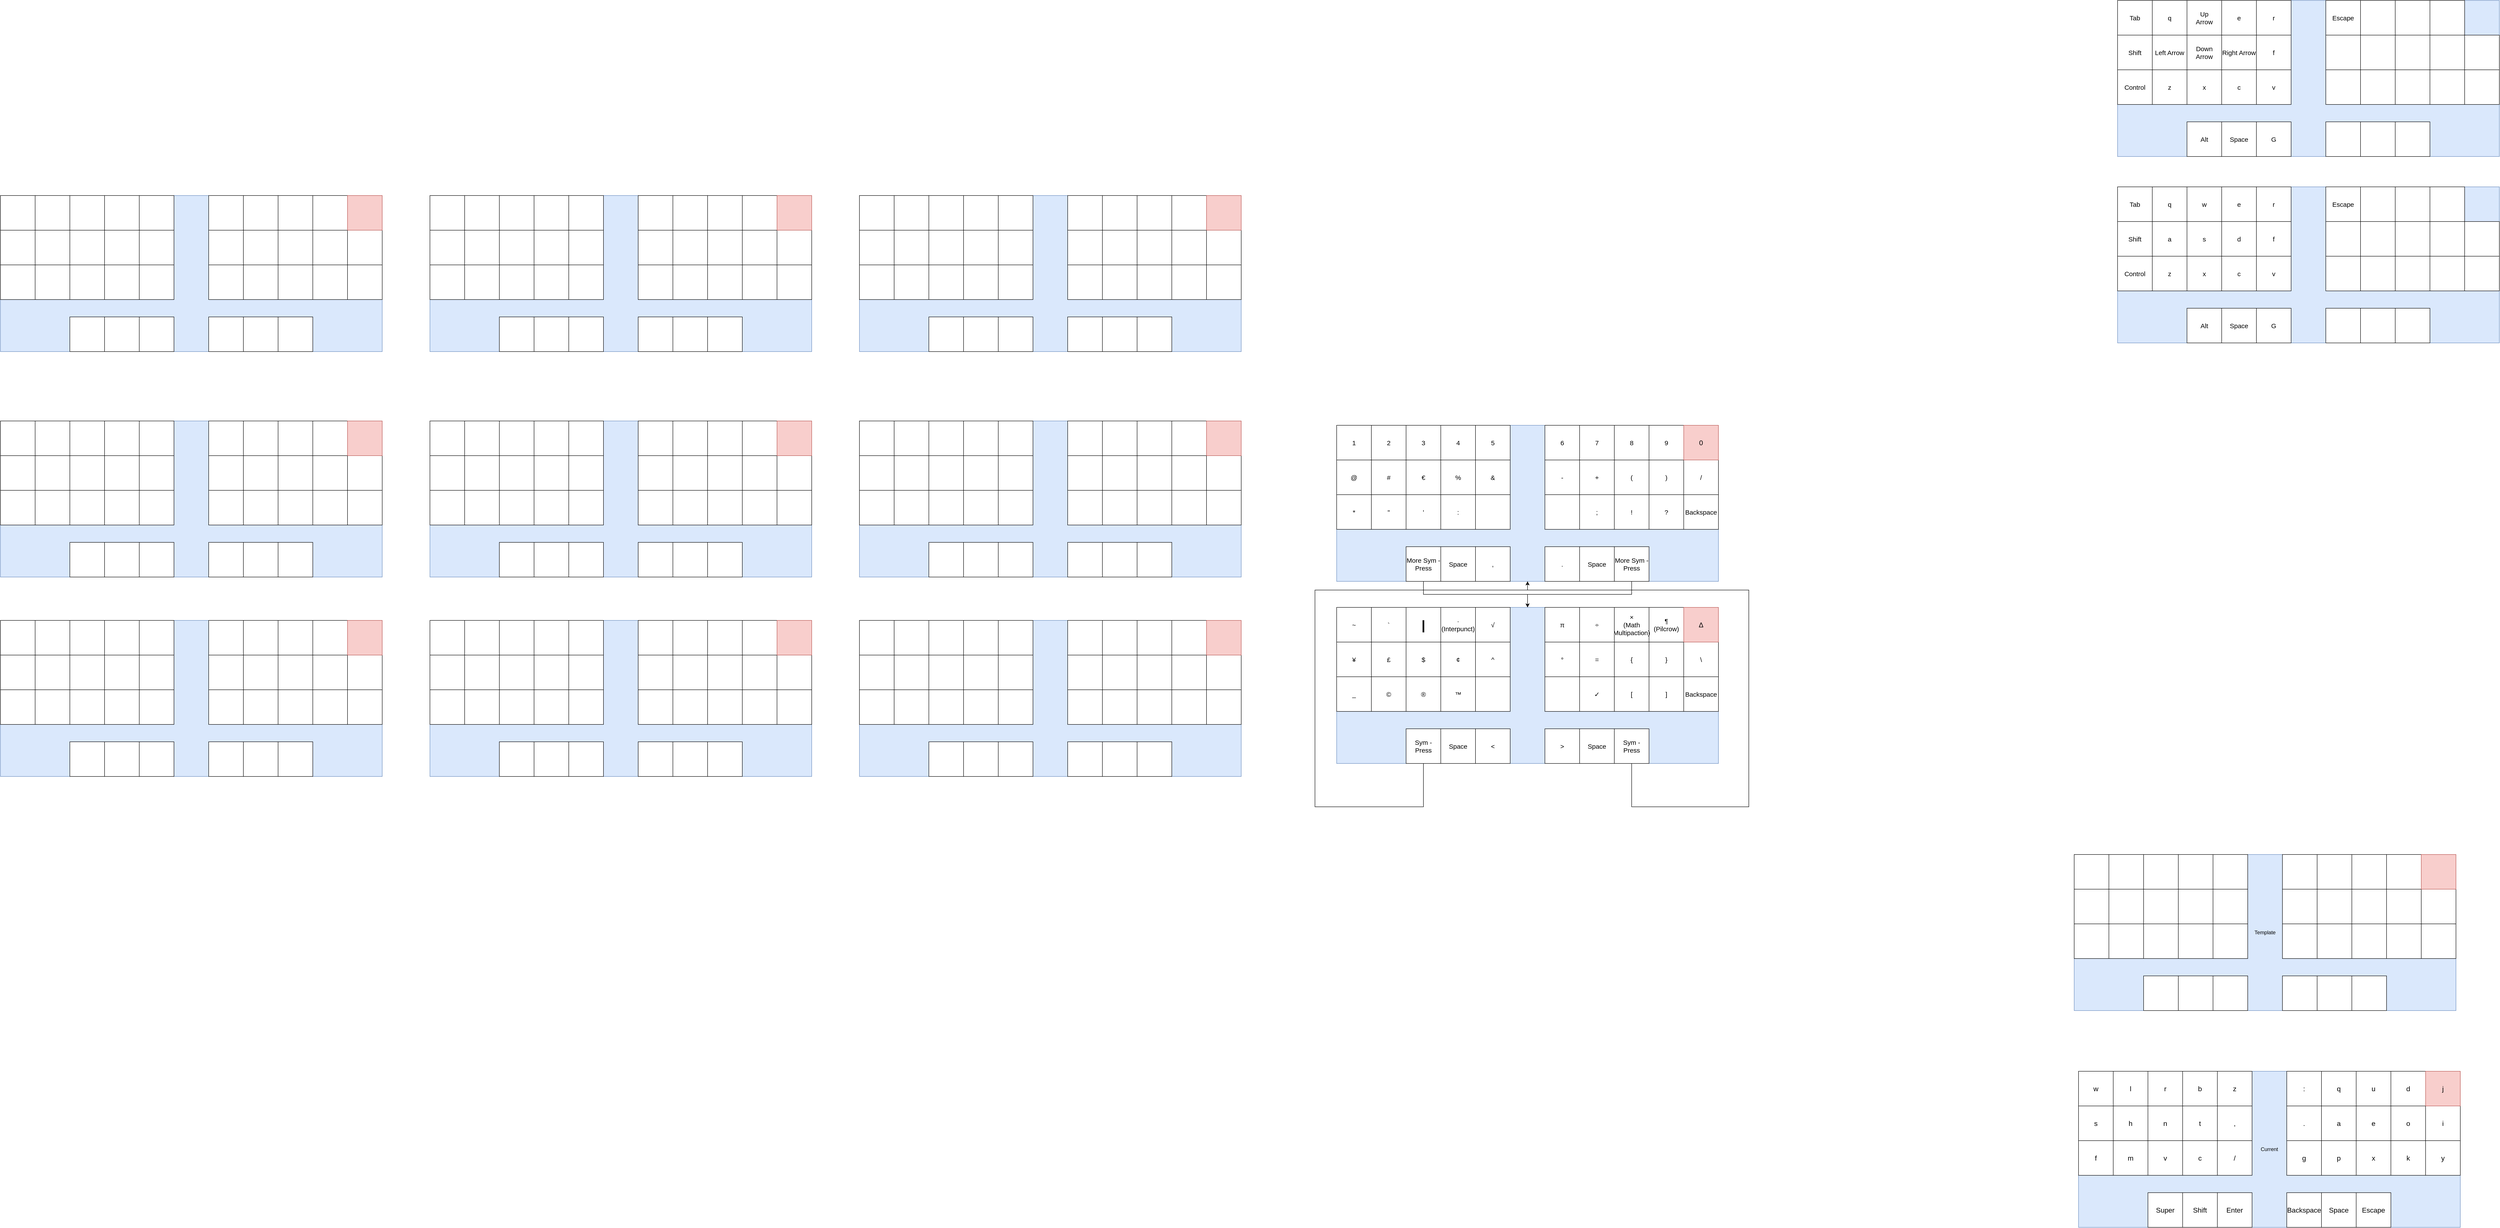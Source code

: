 <mxfile version="26.1.1">
  <diagram name="Page-1" id="uLaUGeJoAZtm88kYBlEV">
    <mxGraphModel dx="4987" dy="2924" grid="1" gridSize="10" guides="1" tooltips="1" connect="1" arrows="1" fold="1" page="1" pageScale="1" pageWidth="850" pageHeight="1100" math="0" shadow="0">
      <root>
        <mxCell id="0" />
        <mxCell id="1" parent="0" />
        <mxCell id="hGhjzTnvbfTXE9VeTpnB-146" value="" style="rounded=0;whiteSpace=wrap;html=1;fillColor=#dae8fc;strokeColor=#6c8ebf;" parent="1" vertex="1">
          <mxGeometry x="2160" y="-150" width="880" height="360" as="geometry" />
        </mxCell>
        <mxCell id="hGhjzTnvbfTXE9VeTpnB-145" value="Current" style="rounded=0;whiteSpace=wrap;html=1;fillColor=#dae8fc;strokeColor=#6c8ebf;" parent="1" vertex="1">
          <mxGeometry x="2070" y="1890" width="880" height="360" as="geometry" />
        </mxCell>
        <mxCell id="hGhjzTnvbfTXE9VeTpnB-144" value="" style="rounded=0;whiteSpace=wrap;html=1;fillColor=#dae8fc;strokeColor=#6c8ebf;" parent="1" vertex="1">
          <mxGeometry x="360" y="400" width="880" height="360" as="geometry" />
        </mxCell>
        <mxCell id="FYjfPOaOogyN8UIdp8HT-1" value="1" style="whiteSpace=wrap;html=1;aspect=fixed;fontSize=15;" parent="1" vertex="1">
          <mxGeometry x="360" y="400" width="80" height="80" as="geometry" />
        </mxCell>
        <mxCell id="FYjfPOaOogyN8UIdp8HT-2" value="5" style="whiteSpace=wrap;html=1;aspect=fixed;fontSize=15;" parent="1" vertex="1">
          <mxGeometry x="680" y="400" width="80" height="80" as="geometry" />
        </mxCell>
        <mxCell id="FYjfPOaOogyN8UIdp8HT-3" value="4" style="whiteSpace=wrap;html=1;aspect=fixed;fontSize=15;" parent="1" vertex="1">
          <mxGeometry x="600" y="400" width="80" height="80" as="geometry" />
        </mxCell>
        <mxCell id="FYjfPOaOogyN8UIdp8HT-4" value="3" style="whiteSpace=wrap;html=1;aspect=fixed;fontSize=15;" parent="1" vertex="1">
          <mxGeometry x="520" y="400" width="80" height="80" as="geometry" />
        </mxCell>
        <mxCell id="FYjfPOaOogyN8UIdp8HT-5" value="2" style="whiteSpace=wrap;html=1;aspect=fixed;fontSize=15;" parent="1" vertex="1">
          <mxGeometry x="440" y="400" width="80" height="80" as="geometry" />
        </mxCell>
        <mxCell id="FYjfPOaOogyN8UIdp8HT-6" value="@" style="whiteSpace=wrap;html=1;aspect=fixed;fontSize=15;" parent="1" vertex="1">
          <mxGeometry x="360" y="480" width="80" height="80" as="geometry" />
        </mxCell>
        <mxCell id="FYjfPOaOogyN8UIdp8HT-7" value="&amp;amp;" style="whiteSpace=wrap;html=1;aspect=fixed;fontSize=15;" parent="1" vertex="1">
          <mxGeometry x="680" y="480" width="80" height="80" as="geometry" />
        </mxCell>
        <mxCell id="FYjfPOaOogyN8UIdp8HT-8" value="%" style="whiteSpace=wrap;html=1;aspect=fixed;fontSize=15;" parent="1" vertex="1">
          <mxGeometry x="600" y="480" width="80" height="80" as="geometry" />
        </mxCell>
        <mxCell id="FYjfPOaOogyN8UIdp8HT-9" value="€" style="whiteSpace=wrap;html=1;aspect=fixed;fontSize=15;" parent="1" vertex="1">
          <mxGeometry x="520" y="480" width="80" height="80" as="geometry" />
        </mxCell>
        <mxCell id="FYjfPOaOogyN8UIdp8HT-10" value="#" style="whiteSpace=wrap;html=1;aspect=fixed;fontSize=15;" parent="1" vertex="1">
          <mxGeometry x="440" y="480" width="80" height="80" as="geometry" />
        </mxCell>
        <mxCell id="FYjfPOaOogyN8UIdp8HT-11" value="*" style="whiteSpace=wrap;html=1;aspect=fixed;fontSize=15;" parent="1" vertex="1">
          <mxGeometry x="360" y="560" width="80" height="80" as="geometry" />
        </mxCell>
        <mxCell id="FYjfPOaOogyN8UIdp8HT-12" value="" style="whiteSpace=wrap;html=1;aspect=fixed;fontSize=15;" parent="1" vertex="1">
          <mxGeometry x="680" y="560" width="80" height="80" as="geometry" />
        </mxCell>
        <mxCell id="FYjfPOaOogyN8UIdp8HT-13" value=":" style="whiteSpace=wrap;html=1;aspect=fixed;fontSize=15;" parent="1" vertex="1">
          <mxGeometry x="600" y="560" width="80" height="80" as="geometry" />
        </mxCell>
        <mxCell id="FYjfPOaOogyN8UIdp8HT-14" value="&#39;" style="whiteSpace=wrap;html=1;aspect=fixed;fontSize=15;" parent="1" vertex="1">
          <mxGeometry x="520" y="560" width="80" height="80" as="geometry" />
        </mxCell>
        <mxCell id="FYjfPOaOogyN8UIdp8HT-15" value="&quot;" style="whiteSpace=wrap;html=1;aspect=fixed;fontSize=15;" parent="1" vertex="1">
          <mxGeometry x="440" y="560" width="80" height="80" as="geometry" />
        </mxCell>
        <mxCell id="FYjfPOaOogyN8UIdp8HT-17" value="," style="whiteSpace=wrap;html=1;aspect=fixed;fontSize=15;" parent="1" vertex="1">
          <mxGeometry x="680" y="680" width="80" height="80" as="geometry" />
        </mxCell>
        <mxCell id="FYjfPOaOogyN8UIdp8HT-18" value="Space" style="whiteSpace=wrap;html=1;aspect=fixed;fontSize=15;" parent="1" vertex="1">
          <mxGeometry x="600" y="680" width="80" height="80" as="geometry" />
        </mxCell>
        <mxCell id="SdGfZLegvcMAtEPTVsvc-39" style="edgeStyle=orthogonalEdgeStyle;rounded=0;orthogonalLoop=1;jettySize=auto;html=1;" edge="1" parent="1" source="FYjfPOaOogyN8UIdp8HT-19" target="SdGfZLegvcMAtEPTVsvc-2">
          <mxGeometry relative="1" as="geometry" />
        </mxCell>
        <mxCell id="FYjfPOaOogyN8UIdp8HT-19" value="More Sym - Press" style="whiteSpace=wrap;html=1;aspect=fixed;fontSize=15;" parent="1" vertex="1">
          <mxGeometry x="520" y="680" width="80" height="80" as="geometry" />
        </mxCell>
        <mxCell id="FYjfPOaOogyN8UIdp8HT-39" value="6" style="whiteSpace=wrap;html=1;aspect=fixed;fontSize=15;" parent="1" vertex="1">
          <mxGeometry x="840" y="400" width="80" height="80" as="geometry" />
        </mxCell>
        <mxCell id="FYjfPOaOogyN8UIdp8HT-41" value="9" style="whiteSpace=wrap;html=1;aspect=fixed;fontSize=15;" parent="1" vertex="1">
          <mxGeometry x="1080" y="400" width="80" height="80" as="geometry" />
        </mxCell>
        <mxCell id="FYjfPOaOogyN8UIdp8HT-42" value="8" style="whiteSpace=wrap;html=1;aspect=fixed;fontSize=15;" parent="1" vertex="1">
          <mxGeometry x="1000" y="400" width="80" height="80" as="geometry" />
        </mxCell>
        <mxCell id="FYjfPOaOogyN8UIdp8HT-43" value="7" style="whiteSpace=wrap;html=1;aspect=fixed;fontSize=15;" parent="1" vertex="1">
          <mxGeometry x="920" y="400" width="80" height="80" as="geometry" />
        </mxCell>
        <mxCell id="FYjfPOaOogyN8UIdp8HT-44" value="-" style="whiteSpace=wrap;html=1;aspect=fixed;fontSize=15;" parent="1" vertex="1">
          <mxGeometry x="840" y="480" width="80" height="80" as="geometry" />
        </mxCell>
        <mxCell id="FYjfPOaOogyN8UIdp8HT-45" value="/" style="whiteSpace=wrap;html=1;aspect=fixed;fontSize=15;" parent="1" vertex="1">
          <mxGeometry x="1160" y="480" width="80" height="80" as="geometry" />
        </mxCell>
        <mxCell id="FYjfPOaOogyN8UIdp8HT-46" value=")" style="whiteSpace=wrap;html=1;aspect=fixed;fontSize=15;" parent="1" vertex="1">
          <mxGeometry x="1080" y="480" width="80" height="80" as="geometry" />
        </mxCell>
        <mxCell id="FYjfPOaOogyN8UIdp8HT-47" value="(" style="whiteSpace=wrap;html=1;aspect=fixed;fontSize=15;" parent="1" vertex="1">
          <mxGeometry x="1000" y="480" width="80" height="80" as="geometry" />
        </mxCell>
        <mxCell id="FYjfPOaOogyN8UIdp8HT-48" value="+" style="whiteSpace=wrap;html=1;aspect=fixed;fontSize=15;" parent="1" vertex="1">
          <mxGeometry x="920" y="480" width="80" height="80" as="geometry" />
        </mxCell>
        <mxCell id="FYjfPOaOogyN8UIdp8HT-49" value="" style="whiteSpace=wrap;html=1;aspect=fixed;fontSize=15;" parent="1" vertex="1">
          <mxGeometry x="840" y="560" width="80" height="80" as="geometry" />
        </mxCell>
        <mxCell id="FYjfPOaOogyN8UIdp8HT-50" value="Backspace" style="whiteSpace=wrap;html=1;aspect=fixed;fontSize=15;" parent="1" vertex="1">
          <mxGeometry x="1160" y="560" width="80" height="80" as="geometry" />
        </mxCell>
        <mxCell id="FYjfPOaOogyN8UIdp8HT-51" value="?" style="whiteSpace=wrap;html=1;aspect=fixed;fontSize=15;" parent="1" vertex="1">
          <mxGeometry x="1080" y="560" width="80" height="80" as="geometry" />
        </mxCell>
        <mxCell id="FYjfPOaOogyN8UIdp8HT-52" value="!" style="whiteSpace=wrap;html=1;aspect=fixed;fontSize=15;" parent="1" vertex="1">
          <mxGeometry x="1000" y="560" width="80" height="80" as="geometry" />
        </mxCell>
        <mxCell id="FYjfPOaOogyN8UIdp8HT-53" value=";" style="whiteSpace=wrap;html=1;aspect=fixed;fontSize=15;" parent="1" vertex="1">
          <mxGeometry x="920" y="560" width="80" height="80" as="geometry" />
        </mxCell>
        <mxCell id="SdGfZLegvcMAtEPTVsvc-40" style="edgeStyle=orthogonalEdgeStyle;rounded=0;orthogonalLoop=1;jettySize=auto;html=1;" edge="1" parent="1" source="FYjfPOaOogyN8UIdp8HT-54" target="SdGfZLegvcMAtEPTVsvc-2">
          <mxGeometry relative="1" as="geometry" />
        </mxCell>
        <mxCell id="FYjfPOaOogyN8UIdp8HT-54" value="More Sym - Press" style="whiteSpace=wrap;html=1;aspect=fixed;fontSize=15;" parent="1" vertex="1">
          <mxGeometry x="1000" y="680" width="80" height="80" as="geometry" />
        </mxCell>
        <mxCell id="FYjfPOaOogyN8UIdp8HT-55" value="Space" style="whiteSpace=wrap;html=1;aspect=fixed;fontSize=15;" parent="1" vertex="1">
          <mxGeometry x="920" y="680" width="80" height="80" as="geometry" />
        </mxCell>
        <mxCell id="FYjfPOaOogyN8UIdp8HT-56" value="." style="whiteSpace=wrap;html=1;aspect=fixed;fontSize=15;" parent="1" vertex="1">
          <mxGeometry x="840" y="680" width="80" height="80" as="geometry" />
        </mxCell>
        <mxCell id="FYjfPOaOogyN8UIdp8HT-93" value="w" style="whiteSpace=wrap;html=1;aspect=fixed;fontSize=16;" parent="1" vertex="1">
          <mxGeometry x="2070" y="1890" width="80" height="80" as="geometry" />
        </mxCell>
        <mxCell id="FYjfPOaOogyN8UIdp8HT-94" value="z" style="whiteSpace=wrap;html=1;aspect=fixed;fontSize=16;" parent="1" vertex="1">
          <mxGeometry x="2390" y="1890" width="80" height="80" as="geometry" />
        </mxCell>
        <mxCell id="FYjfPOaOogyN8UIdp8HT-95" value="b" style="whiteSpace=wrap;html=1;aspect=fixed;fontSize=16;" parent="1" vertex="1">
          <mxGeometry x="2310" y="1890" width="80" height="80" as="geometry" />
        </mxCell>
        <mxCell id="FYjfPOaOogyN8UIdp8HT-96" value="r" style="whiteSpace=wrap;html=1;aspect=fixed;fontSize=16;" parent="1" vertex="1">
          <mxGeometry x="2230" y="1890" width="80" height="80" as="geometry" />
        </mxCell>
        <mxCell id="FYjfPOaOogyN8UIdp8HT-97" value="l" style="whiteSpace=wrap;html=1;aspect=fixed;fontSize=16;" parent="1" vertex="1">
          <mxGeometry x="2150" y="1890" width="80" height="80" as="geometry" />
        </mxCell>
        <mxCell id="FYjfPOaOogyN8UIdp8HT-98" value="s" style="whiteSpace=wrap;html=1;aspect=fixed;fontSize=16;" parent="1" vertex="1">
          <mxGeometry x="2070" y="1970" width="80" height="80" as="geometry" />
        </mxCell>
        <mxCell id="FYjfPOaOogyN8UIdp8HT-99" value="," style="whiteSpace=wrap;html=1;aspect=fixed;fontSize=16;" parent="1" vertex="1">
          <mxGeometry x="2390" y="1970" width="80" height="80" as="geometry" />
        </mxCell>
        <mxCell id="FYjfPOaOogyN8UIdp8HT-100" value="t" style="whiteSpace=wrap;html=1;aspect=fixed;fontSize=16;" parent="1" vertex="1">
          <mxGeometry x="2310" y="1970" width="80" height="80" as="geometry" />
        </mxCell>
        <mxCell id="FYjfPOaOogyN8UIdp8HT-101" value="n" style="whiteSpace=wrap;html=1;aspect=fixed;fontSize=16;" parent="1" vertex="1">
          <mxGeometry x="2230" y="1970" width="80" height="80" as="geometry" />
        </mxCell>
        <mxCell id="FYjfPOaOogyN8UIdp8HT-102" value="h" style="whiteSpace=wrap;html=1;aspect=fixed;fontSize=16;" parent="1" vertex="1">
          <mxGeometry x="2150" y="1970" width="80" height="80" as="geometry" />
        </mxCell>
        <mxCell id="FYjfPOaOogyN8UIdp8HT-103" value="f" style="whiteSpace=wrap;html=1;aspect=fixed;fontSize=16;" parent="1" vertex="1">
          <mxGeometry x="2070" y="2050" width="80" height="80" as="geometry" />
        </mxCell>
        <mxCell id="FYjfPOaOogyN8UIdp8HT-104" value="/" style="whiteSpace=wrap;html=1;aspect=fixed;fontSize=16;" parent="1" vertex="1">
          <mxGeometry x="2390" y="2050" width="80" height="80" as="geometry" />
        </mxCell>
        <mxCell id="FYjfPOaOogyN8UIdp8HT-105" value="c" style="whiteSpace=wrap;html=1;aspect=fixed;fontSize=16;" parent="1" vertex="1">
          <mxGeometry x="2310" y="2050" width="80" height="80" as="geometry" />
        </mxCell>
        <mxCell id="FYjfPOaOogyN8UIdp8HT-106" value="v" style="whiteSpace=wrap;html=1;aspect=fixed;fontSize=16;" parent="1" vertex="1">
          <mxGeometry x="2230" y="2050" width="80" height="80" as="geometry" />
        </mxCell>
        <mxCell id="FYjfPOaOogyN8UIdp8HT-107" value="m" style="whiteSpace=wrap;html=1;aspect=fixed;fontSize=16;" parent="1" vertex="1">
          <mxGeometry x="2150" y="2050" width="80" height="80" as="geometry" />
        </mxCell>
        <mxCell id="FYjfPOaOogyN8UIdp8HT-108" value="&lt;div style=&quot;font-size: 16px;&quot;&gt;Enter&lt;/div&gt;" style="whiteSpace=wrap;html=1;aspect=fixed;fontSize=16;" parent="1" vertex="1">
          <mxGeometry x="2390" y="2170" width="80" height="80" as="geometry" />
        </mxCell>
        <mxCell id="FYjfPOaOogyN8UIdp8HT-109" value="Shift" style="whiteSpace=wrap;html=1;aspect=fixed;fontSize=16;" parent="1" vertex="1">
          <mxGeometry x="2310" y="2170" width="80" height="80" as="geometry" />
        </mxCell>
        <mxCell id="FYjfPOaOogyN8UIdp8HT-110" value="Super" style="whiteSpace=wrap;html=1;aspect=fixed;fontSize=16;" parent="1" vertex="1">
          <mxGeometry x="2230" y="2170" width="80" height="80" as="geometry" />
        </mxCell>
        <mxCell id="FYjfPOaOogyN8UIdp8HT-111" value=":" style="whiteSpace=wrap;html=1;aspect=fixed;fontSize=16;" parent="1" vertex="1">
          <mxGeometry x="2550" y="1890" width="80" height="80" as="geometry" />
        </mxCell>
        <mxCell id="FYjfPOaOogyN8UIdp8HT-113" value="d" style="whiteSpace=wrap;html=1;aspect=fixed;fontSize=16;" parent="1" vertex="1">
          <mxGeometry x="2790" y="1890" width="80" height="80" as="geometry" />
        </mxCell>
        <mxCell id="FYjfPOaOogyN8UIdp8HT-114" value="u" style="whiteSpace=wrap;html=1;aspect=fixed;fontSize=16;" parent="1" vertex="1">
          <mxGeometry x="2710" y="1890" width="80" height="80" as="geometry" />
        </mxCell>
        <mxCell id="FYjfPOaOogyN8UIdp8HT-115" value="q" style="whiteSpace=wrap;html=1;aspect=fixed;fontSize=16;" parent="1" vertex="1">
          <mxGeometry x="2630" y="1890" width="80" height="80" as="geometry" />
        </mxCell>
        <mxCell id="FYjfPOaOogyN8UIdp8HT-116" value="." style="whiteSpace=wrap;html=1;aspect=fixed;fontSize=16;" parent="1" vertex="1">
          <mxGeometry x="2550" y="1970" width="80" height="80" as="geometry" />
        </mxCell>
        <mxCell id="FYjfPOaOogyN8UIdp8HT-117" value="i" style="whiteSpace=wrap;html=1;aspect=fixed;fontSize=16;" parent="1" vertex="1">
          <mxGeometry x="2870" y="1970" width="80" height="80" as="geometry" />
        </mxCell>
        <mxCell id="FYjfPOaOogyN8UIdp8HT-118" value="o" style="whiteSpace=wrap;html=1;aspect=fixed;fontSize=16;" parent="1" vertex="1">
          <mxGeometry x="2790" y="1970" width="80" height="80" as="geometry" />
        </mxCell>
        <mxCell id="FYjfPOaOogyN8UIdp8HT-119" value="e" style="whiteSpace=wrap;html=1;aspect=fixed;fontSize=16;" parent="1" vertex="1">
          <mxGeometry x="2710" y="1970" width="80" height="80" as="geometry" />
        </mxCell>
        <mxCell id="FYjfPOaOogyN8UIdp8HT-120" value="a" style="whiteSpace=wrap;html=1;aspect=fixed;fontSize=16;" parent="1" vertex="1">
          <mxGeometry x="2630" y="1970" width="80" height="80" as="geometry" />
        </mxCell>
        <mxCell id="FYjfPOaOogyN8UIdp8HT-121" value="g" style="whiteSpace=wrap;html=1;aspect=fixed;fontSize=16;" parent="1" vertex="1">
          <mxGeometry x="2550" y="2050" width="80" height="80" as="geometry" />
        </mxCell>
        <mxCell id="FYjfPOaOogyN8UIdp8HT-122" value="y" style="whiteSpace=wrap;html=1;aspect=fixed;fontSize=16;" parent="1" vertex="1">
          <mxGeometry x="2870" y="2050" width="80" height="80" as="geometry" />
        </mxCell>
        <mxCell id="FYjfPOaOogyN8UIdp8HT-123" value="k" style="whiteSpace=wrap;html=1;aspect=fixed;fontSize=16;" parent="1" vertex="1">
          <mxGeometry x="2790" y="2050" width="80" height="80" as="geometry" />
        </mxCell>
        <mxCell id="FYjfPOaOogyN8UIdp8HT-124" value="x" style="whiteSpace=wrap;html=1;aspect=fixed;fontSize=16;" parent="1" vertex="1">
          <mxGeometry x="2710" y="2050" width="80" height="80" as="geometry" />
        </mxCell>
        <mxCell id="FYjfPOaOogyN8UIdp8HT-125" value="p" style="whiteSpace=wrap;html=1;aspect=fixed;fontSize=16;" parent="1" vertex="1">
          <mxGeometry x="2630" y="2050" width="80" height="80" as="geometry" />
        </mxCell>
        <mxCell id="FYjfPOaOogyN8UIdp8HT-126" value="Escape" style="whiteSpace=wrap;html=1;aspect=fixed;fontSize=16;" parent="1" vertex="1">
          <mxGeometry x="2710" y="2170" width="80" height="80" as="geometry" />
        </mxCell>
        <mxCell id="FYjfPOaOogyN8UIdp8HT-127" value="Space" style="whiteSpace=wrap;html=1;aspect=fixed;fontSize=16;" parent="1" vertex="1">
          <mxGeometry x="2630" y="2170" width="80" height="80" as="geometry" />
        </mxCell>
        <mxCell id="FYjfPOaOogyN8UIdp8HT-128" value="Backspace" style="whiteSpace=wrap;html=1;aspect=fixed;fontSize=16;" parent="1" vertex="1">
          <mxGeometry x="2550" y="2170" width="80" height="80" as="geometry" />
        </mxCell>
        <mxCell id="FYjfPOaOogyN8UIdp8HT-129" value="j" style="whiteSpace=wrap;html=1;aspect=fixed;fillColor=#f8cecc;strokeColor=#b85450;fontSize=16;" parent="1" vertex="1">
          <mxGeometry x="2870" y="1890" width="80" height="80" as="geometry" />
        </mxCell>
        <mxCell id="hGhjzTnvbfTXE9VeTpnB-1" value="Tab" style="whiteSpace=wrap;html=1;aspect=fixed;fontSize=15;" parent="1" vertex="1">
          <mxGeometry x="2160" y="-150" width="80" height="80" as="geometry" />
        </mxCell>
        <mxCell id="hGhjzTnvbfTXE9VeTpnB-2" value="r" style="whiteSpace=wrap;html=1;aspect=fixed;fontSize=15;" parent="1" vertex="1">
          <mxGeometry x="2480" y="-150" width="80" height="80" as="geometry" />
        </mxCell>
        <mxCell id="hGhjzTnvbfTXE9VeTpnB-3" value="e" style="whiteSpace=wrap;html=1;aspect=fixed;fontSize=15;" parent="1" vertex="1">
          <mxGeometry x="2400" y="-150" width="80" height="80" as="geometry" />
        </mxCell>
        <mxCell id="hGhjzTnvbfTXE9VeTpnB-4" value="w" style="whiteSpace=wrap;html=1;aspect=fixed;fontSize=15;" parent="1" vertex="1">
          <mxGeometry x="2320" y="-150" width="80" height="80" as="geometry" />
        </mxCell>
        <mxCell id="hGhjzTnvbfTXE9VeTpnB-5" value="q" style="whiteSpace=wrap;html=1;aspect=fixed;fontSize=15;" parent="1" vertex="1">
          <mxGeometry x="2240" y="-150" width="80" height="80" as="geometry" />
        </mxCell>
        <mxCell id="hGhjzTnvbfTXE9VeTpnB-6" value="Shift" style="whiteSpace=wrap;html=1;aspect=fixed;fontSize=15;" parent="1" vertex="1">
          <mxGeometry x="2160" y="-70" width="80" height="80" as="geometry" />
        </mxCell>
        <mxCell id="hGhjzTnvbfTXE9VeTpnB-7" value="f" style="whiteSpace=wrap;html=1;aspect=fixed;fontSize=15;" parent="1" vertex="1">
          <mxGeometry x="2480" y="-70" width="80" height="80" as="geometry" />
        </mxCell>
        <mxCell id="hGhjzTnvbfTXE9VeTpnB-8" value="d" style="whiteSpace=wrap;html=1;aspect=fixed;fontSize=15;" parent="1" vertex="1">
          <mxGeometry x="2400" y="-70" width="80" height="80" as="geometry" />
        </mxCell>
        <mxCell id="hGhjzTnvbfTXE9VeTpnB-9" value="s" style="whiteSpace=wrap;html=1;aspect=fixed;fontSize=15;" parent="1" vertex="1">
          <mxGeometry x="2320" y="-70" width="80" height="80" as="geometry" />
        </mxCell>
        <mxCell id="hGhjzTnvbfTXE9VeTpnB-10" value="a" style="whiteSpace=wrap;html=1;aspect=fixed;fontSize=15;" parent="1" vertex="1">
          <mxGeometry x="2240" y="-70" width="80" height="80" as="geometry" />
        </mxCell>
        <mxCell id="hGhjzTnvbfTXE9VeTpnB-11" value="Control" style="whiteSpace=wrap;html=1;aspect=fixed;fontSize=15;" parent="1" vertex="1">
          <mxGeometry x="2160" y="10" width="80" height="80" as="geometry" />
        </mxCell>
        <mxCell id="hGhjzTnvbfTXE9VeTpnB-12" value="v" style="whiteSpace=wrap;html=1;aspect=fixed;fontSize=15;" parent="1" vertex="1">
          <mxGeometry x="2480" y="10" width="80" height="80" as="geometry" />
        </mxCell>
        <mxCell id="hGhjzTnvbfTXE9VeTpnB-13" value="c" style="whiteSpace=wrap;html=1;aspect=fixed;fontSize=15;" parent="1" vertex="1">
          <mxGeometry x="2400" y="10" width="80" height="80" as="geometry" />
        </mxCell>
        <mxCell id="hGhjzTnvbfTXE9VeTpnB-14" value="x" style="whiteSpace=wrap;html=1;aspect=fixed;fontSize=15;" parent="1" vertex="1">
          <mxGeometry x="2320" y="10" width="80" height="80" as="geometry" />
        </mxCell>
        <mxCell id="hGhjzTnvbfTXE9VeTpnB-15" value="z" style="whiteSpace=wrap;html=1;aspect=fixed;fontSize=15;" parent="1" vertex="1">
          <mxGeometry x="2240" y="10" width="80" height="80" as="geometry" />
        </mxCell>
        <mxCell id="hGhjzTnvbfTXE9VeTpnB-16" value="G" style="whiteSpace=wrap;html=1;aspect=fixed;fontSize=15;" parent="1" vertex="1">
          <mxGeometry x="2480" y="130" width="80" height="80" as="geometry" />
        </mxCell>
        <mxCell id="hGhjzTnvbfTXE9VeTpnB-17" value="Space" style="whiteSpace=wrap;html=1;aspect=fixed;fontSize=15;" parent="1" vertex="1">
          <mxGeometry x="2400" y="130" width="80" height="80" as="geometry" />
        </mxCell>
        <mxCell id="hGhjzTnvbfTXE9VeTpnB-18" value="Alt" style="whiteSpace=wrap;html=1;aspect=fixed;fontSize=15;" parent="1" vertex="1">
          <mxGeometry x="2320" y="130" width="80" height="80" as="geometry" />
        </mxCell>
        <mxCell id="hGhjzTnvbfTXE9VeTpnB-19" value="Escape" style="whiteSpace=wrap;html=1;aspect=fixed;fontSize=15;" parent="1" vertex="1">
          <mxGeometry x="2640" y="-150" width="80" height="80" as="geometry" />
        </mxCell>
        <mxCell id="hGhjzTnvbfTXE9VeTpnB-20" value="" style="whiteSpace=wrap;html=1;aspect=fixed;fontSize=15;" parent="1" vertex="1">
          <mxGeometry x="2880" y="-150" width="80" height="80" as="geometry" />
        </mxCell>
        <mxCell id="hGhjzTnvbfTXE9VeTpnB-21" value="" style="whiteSpace=wrap;html=1;aspect=fixed;fontSize=15;" parent="1" vertex="1">
          <mxGeometry x="2800" y="-150" width="80" height="80" as="geometry" />
        </mxCell>
        <mxCell id="hGhjzTnvbfTXE9VeTpnB-22" value="" style="whiteSpace=wrap;html=1;aspect=fixed;fontSize=15;" parent="1" vertex="1">
          <mxGeometry x="2720" y="-150" width="80" height="80" as="geometry" />
        </mxCell>
        <mxCell id="hGhjzTnvbfTXE9VeTpnB-23" value="" style="whiteSpace=wrap;html=1;aspect=fixed;fontSize=15;" parent="1" vertex="1">
          <mxGeometry x="2640" y="-70" width="80" height="80" as="geometry" />
        </mxCell>
        <mxCell id="hGhjzTnvbfTXE9VeTpnB-24" value="" style="whiteSpace=wrap;html=1;aspect=fixed;fontSize=15;" parent="1" vertex="1">
          <mxGeometry x="2960" y="-70" width="80" height="80" as="geometry" />
        </mxCell>
        <mxCell id="hGhjzTnvbfTXE9VeTpnB-25" value="" style="whiteSpace=wrap;html=1;aspect=fixed;fontSize=15;" parent="1" vertex="1">
          <mxGeometry x="2880" y="-70" width="80" height="80" as="geometry" />
        </mxCell>
        <mxCell id="hGhjzTnvbfTXE9VeTpnB-26" value="" style="whiteSpace=wrap;html=1;aspect=fixed;fontSize=15;" parent="1" vertex="1">
          <mxGeometry x="2800" y="-70" width="80" height="80" as="geometry" />
        </mxCell>
        <mxCell id="hGhjzTnvbfTXE9VeTpnB-27" value="" style="whiteSpace=wrap;html=1;aspect=fixed;fontSize=15;" parent="1" vertex="1">
          <mxGeometry x="2720" y="-70" width="80" height="80" as="geometry" />
        </mxCell>
        <mxCell id="hGhjzTnvbfTXE9VeTpnB-28" value="" style="whiteSpace=wrap;html=1;aspect=fixed;fontSize=15;" parent="1" vertex="1">
          <mxGeometry x="2640" y="10" width="80" height="80" as="geometry" />
        </mxCell>
        <mxCell id="hGhjzTnvbfTXE9VeTpnB-29" value="" style="whiteSpace=wrap;html=1;aspect=fixed;fontSize=15;" parent="1" vertex="1">
          <mxGeometry x="2960" y="10" width="80" height="80" as="geometry" />
        </mxCell>
        <mxCell id="hGhjzTnvbfTXE9VeTpnB-30" value="" style="whiteSpace=wrap;html=1;aspect=fixed;fontSize=15;" parent="1" vertex="1">
          <mxGeometry x="2880" y="10" width="80" height="80" as="geometry" />
        </mxCell>
        <mxCell id="hGhjzTnvbfTXE9VeTpnB-31" value="" style="whiteSpace=wrap;html=1;aspect=fixed;fontSize=15;" parent="1" vertex="1">
          <mxGeometry x="2800" y="10" width="80" height="80" as="geometry" />
        </mxCell>
        <mxCell id="hGhjzTnvbfTXE9VeTpnB-32" value="" style="whiteSpace=wrap;html=1;aspect=fixed;fontSize=15;" parent="1" vertex="1">
          <mxGeometry x="2720" y="10" width="80" height="80" as="geometry" />
        </mxCell>
        <mxCell id="hGhjzTnvbfTXE9VeTpnB-33" value="" style="whiteSpace=wrap;html=1;aspect=fixed;fontSize=15;" parent="1" vertex="1">
          <mxGeometry x="2800" y="130" width="80" height="80" as="geometry" />
        </mxCell>
        <mxCell id="hGhjzTnvbfTXE9VeTpnB-34" value="" style="whiteSpace=wrap;html=1;aspect=fixed;fontSize=15;" parent="1" vertex="1">
          <mxGeometry x="2720" y="130" width="80" height="80" as="geometry" />
        </mxCell>
        <mxCell id="hGhjzTnvbfTXE9VeTpnB-35" value="" style="whiteSpace=wrap;html=1;aspect=fixed;fontSize=15;" parent="1" vertex="1">
          <mxGeometry x="2640" y="130" width="80" height="80" as="geometry" />
        </mxCell>
        <mxCell id="hGhjzTnvbfTXE9VeTpnB-151" value="" style="rounded=0;whiteSpace=wrap;html=1;fillColor=#dae8fc;strokeColor=#6c8ebf;" parent="1" vertex="1">
          <mxGeometry x="2160" y="-580" width="880" height="360" as="geometry" />
        </mxCell>
        <mxCell id="hGhjzTnvbfTXE9VeTpnB-152" value="Tab" style="whiteSpace=wrap;html=1;aspect=fixed;fontSize=15;" parent="1" vertex="1">
          <mxGeometry x="2160" y="-580" width="80" height="80" as="geometry" />
        </mxCell>
        <mxCell id="hGhjzTnvbfTXE9VeTpnB-153" value="r" style="whiteSpace=wrap;html=1;aspect=fixed;fontSize=15;" parent="1" vertex="1">
          <mxGeometry x="2480" y="-580" width="80" height="80" as="geometry" />
        </mxCell>
        <mxCell id="hGhjzTnvbfTXE9VeTpnB-154" value="e" style="whiteSpace=wrap;html=1;aspect=fixed;fontSize=15;" parent="1" vertex="1">
          <mxGeometry x="2400" y="-580" width="80" height="80" as="geometry" />
        </mxCell>
        <mxCell id="hGhjzTnvbfTXE9VeTpnB-155" value="Up&lt;br&gt;Arrow" style="whiteSpace=wrap;html=1;aspect=fixed;fontSize=15;" parent="1" vertex="1">
          <mxGeometry x="2320" y="-580" width="80" height="80" as="geometry" />
        </mxCell>
        <mxCell id="hGhjzTnvbfTXE9VeTpnB-156" value="q" style="whiteSpace=wrap;html=1;aspect=fixed;fontSize=15;" parent="1" vertex="1">
          <mxGeometry x="2240" y="-580" width="80" height="80" as="geometry" />
        </mxCell>
        <mxCell id="hGhjzTnvbfTXE9VeTpnB-157" value="Shift" style="whiteSpace=wrap;html=1;aspect=fixed;fontSize=15;" parent="1" vertex="1">
          <mxGeometry x="2160" y="-500" width="80" height="80" as="geometry" />
        </mxCell>
        <mxCell id="hGhjzTnvbfTXE9VeTpnB-158" value="f" style="whiteSpace=wrap;html=1;aspect=fixed;fontSize=15;" parent="1" vertex="1">
          <mxGeometry x="2480" y="-500" width="80" height="80" as="geometry" />
        </mxCell>
        <mxCell id="hGhjzTnvbfTXE9VeTpnB-159" value="Right Arrow" style="whiteSpace=wrap;html=1;aspect=fixed;fontSize=15;" parent="1" vertex="1">
          <mxGeometry x="2400" y="-500" width="80" height="80" as="geometry" />
        </mxCell>
        <mxCell id="hGhjzTnvbfTXE9VeTpnB-160" value="Down Arrow" style="whiteSpace=wrap;html=1;aspect=fixed;fontSize=15;" parent="1" vertex="1">
          <mxGeometry x="2320" y="-500" width="80" height="80" as="geometry" />
        </mxCell>
        <mxCell id="hGhjzTnvbfTXE9VeTpnB-161" value="Left Arrow" style="whiteSpace=wrap;html=1;aspect=fixed;fontSize=15;" parent="1" vertex="1">
          <mxGeometry x="2240" y="-500" width="80" height="80" as="geometry" />
        </mxCell>
        <mxCell id="hGhjzTnvbfTXE9VeTpnB-162" value="Control" style="whiteSpace=wrap;html=1;aspect=fixed;fontSize=15;" parent="1" vertex="1">
          <mxGeometry x="2160" y="-420" width="80" height="80" as="geometry" />
        </mxCell>
        <mxCell id="hGhjzTnvbfTXE9VeTpnB-163" value="v" style="whiteSpace=wrap;html=1;aspect=fixed;fontSize=15;" parent="1" vertex="1">
          <mxGeometry x="2480" y="-420" width="80" height="80" as="geometry" />
        </mxCell>
        <mxCell id="hGhjzTnvbfTXE9VeTpnB-164" value="c" style="whiteSpace=wrap;html=1;aspect=fixed;fontSize=15;" parent="1" vertex="1">
          <mxGeometry x="2400" y="-420" width="80" height="80" as="geometry" />
        </mxCell>
        <mxCell id="hGhjzTnvbfTXE9VeTpnB-165" value="x" style="whiteSpace=wrap;html=1;aspect=fixed;fontSize=15;" parent="1" vertex="1">
          <mxGeometry x="2320" y="-420" width="80" height="80" as="geometry" />
        </mxCell>
        <mxCell id="hGhjzTnvbfTXE9VeTpnB-166" value="z" style="whiteSpace=wrap;html=1;aspect=fixed;fontSize=15;" parent="1" vertex="1">
          <mxGeometry x="2240" y="-420" width="80" height="80" as="geometry" />
        </mxCell>
        <mxCell id="hGhjzTnvbfTXE9VeTpnB-167" value="G" style="whiteSpace=wrap;html=1;aspect=fixed;fontSize=15;" parent="1" vertex="1">
          <mxGeometry x="2480" y="-300" width="80" height="80" as="geometry" />
        </mxCell>
        <mxCell id="hGhjzTnvbfTXE9VeTpnB-168" value="Space" style="whiteSpace=wrap;html=1;aspect=fixed;fontSize=15;" parent="1" vertex="1">
          <mxGeometry x="2400" y="-300" width="80" height="80" as="geometry" />
        </mxCell>
        <mxCell id="hGhjzTnvbfTXE9VeTpnB-169" value="Alt" style="whiteSpace=wrap;html=1;aspect=fixed;fontSize=15;" parent="1" vertex="1">
          <mxGeometry x="2320" y="-300" width="80" height="80" as="geometry" />
        </mxCell>
        <mxCell id="hGhjzTnvbfTXE9VeTpnB-170" value="Escape" style="whiteSpace=wrap;html=1;aspect=fixed;fontSize=15;" parent="1" vertex="1">
          <mxGeometry x="2640" y="-580" width="80" height="80" as="geometry" />
        </mxCell>
        <mxCell id="hGhjzTnvbfTXE9VeTpnB-171" value="" style="whiteSpace=wrap;html=1;aspect=fixed;fontSize=15;" parent="1" vertex="1">
          <mxGeometry x="2880" y="-580" width="80" height="80" as="geometry" />
        </mxCell>
        <mxCell id="hGhjzTnvbfTXE9VeTpnB-172" value="" style="whiteSpace=wrap;html=1;aspect=fixed;fontSize=15;" parent="1" vertex="1">
          <mxGeometry x="2800" y="-580" width="80" height="80" as="geometry" />
        </mxCell>
        <mxCell id="hGhjzTnvbfTXE9VeTpnB-173" value="" style="whiteSpace=wrap;html=1;aspect=fixed;fontSize=15;" parent="1" vertex="1">
          <mxGeometry x="2720" y="-580" width="80" height="80" as="geometry" />
        </mxCell>
        <mxCell id="hGhjzTnvbfTXE9VeTpnB-174" value="" style="whiteSpace=wrap;html=1;aspect=fixed;fontSize=15;" parent="1" vertex="1">
          <mxGeometry x="2640" y="-500" width="80" height="80" as="geometry" />
        </mxCell>
        <mxCell id="hGhjzTnvbfTXE9VeTpnB-175" value="" style="whiteSpace=wrap;html=1;aspect=fixed;fontSize=15;" parent="1" vertex="1">
          <mxGeometry x="2960" y="-500" width="80" height="80" as="geometry" />
        </mxCell>
        <mxCell id="hGhjzTnvbfTXE9VeTpnB-176" value="" style="whiteSpace=wrap;html=1;aspect=fixed;fontSize=15;" parent="1" vertex="1">
          <mxGeometry x="2880" y="-500" width="80" height="80" as="geometry" />
        </mxCell>
        <mxCell id="hGhjzTnvbfTXE9VeTpnB-177" value="" style="whiteSpace=wrap;html=1;aspect=fixed;fontSize=15;" parent="1" vertex="1">
          <mxGeometry x="2800" y="-500" width="80" height="80" as="geometry" />
        </mxCell>
        <mxCell id="hGhjzTnvbfTXE9VeTpnB-178" value="" style="whiteSpace=wrap;html=1;aspect=fixed;fontSize=15;" parent="1" vertex="1">
          <mxGeometry x="2720" y="-500" width="80" height="80" as="geometry" />
        </mxCell>
        <mxCell id="hGhjzTnvbfTXE9VeTpnB-179" value="" style="whiteSpace=wrap;html=1;aspect=fixed;fontSize=15;" parent="1" vertex="1">
          <mxGeometry x="2640" y="-420" width="80" height="80" as="geometry" />
        </mxCell>
        <mxCell id="hGhjzTnvbfTXE9VeTpnB-180" value="" style="whiteSpace=wrap;html=1;aspect=fixed;fontSize=15;" parent="1" vertex="1">
          <mxGeometry x="2960" y="-420" width="80" height="80" as="geometry" />
        </mxCell>
        <mxCell id="hGhjzTnvbfTXE9VeTpnB-181" value="" style="whiteSpace=wrap;html=1;aspect=fixed;fontSize=15;" parent="1" vertex="1">
          <mxGeometry x="2880" y="-420" width="80" height="80" as="geometry" />
        </mxCell>
        <mxCell id="hGhjzTnvbfTXE9VeTpnB-182" value="" style="whiteSpace=wrap;html=1;aspect=fixed;fontSize=15;" parent="1" vertex="1">
          <mxGeometry x="2800" y="-420" width="80" height="80" as="geometry" />
        </mxCell>
        <mxCell id="hGhjzTnvbfTXE9VeTpnB-183" value="" style="whiteSpace=wrap;html=1;aspect=fixed;fontSize=15;" parent="1" vertex="1">
          <mxGeometry x="2720" y="-420" width="80" height="80" as="geometry" />
        </mxCell>
        <mxCell id="hGhjzTnvbfTXE9VeTpnB-184" value="" style="whiteSpace=wrap;html=1;aspect=fixed;fontSize=15;" parent="1" vertex="1">
          <mxGeometry x="2800" y="-300" width="80" height="80" as="geometry" />
        </mxCell>
        <mxCell id="hGhjzTnvbfTXE9VeTpnB-185" value="" style="whiteSpace=wrap;html=1;aspect=fixed;fontSize=15;" parent="1" vertex="1">
          <mxGeometry x="2720" y="-300" width="80" height="80" as="geometry" />
        </mxCell>
        <mxCell id="hGhjzTnvbfTXE9VeTpnB-186" value="" style="whiteSpace=wrap;html=1;aspect=fixed;fontSize=15;" parent="1" vertex="1">
          <mxGeometry x="2640" y="-300" width="80" height="80" as="geometry" />
        </mxCell>
        <mxCell id="SdGfZLegvcMAtEPTVsvc-1" value="0" style="whiteSpace=wrap;html=1;aspect=fixed;fillColor=#f8cecc;strokeColor=#b85450;fontSize=16;" vertex="1" parent="1">
          <mxGeometry x="1160" y="400" width="80" height="80" as="geometry" />
        </mxCell>
        <mxCell id="SdGfZLegvcMAtEPTVsvc-2" value="" style="rounded=0;whiteSpace=wrap;html=1;fillColor=#dae8fc;strokeColor=#6c8ebf;" vertex="1" parent="1">
          <mxGeometry x="360" y="820" width="880" height="360" as="geometry" />
        </mxCell>
        <mxCell id="SdGfZLegvcMAtEPTVsvc-3" value="~" style="whiteSpace=wrap;html=1;aspect=fixed;fontSize=15;" vertex="1" parent="1">
          <mxGeometry x="360" y="820" width="80" height="80" as="geometry" />
        </mxCell>
        <mxCell id="SdGfZLegvcMAtEPTVsvc-4" value="√" style="whiteSpace=wrap;html=1;aspect=fixed;fontSize=15;" vertex="1" parent="1">
          <mxGeometry x="680" y="820" width="80" height="80" as="geometry" />
        </mxCell>
        <mxCell id="SdGfZLegvcMAtEPTVsvc-5" value="·&lt;br&gt;(Interpunct)" style="whiteSpace=wrap;html=1;aspect=fixed;fontSize=15;" vertex="1" parent="1">
          <mxGeometry x="600" y="820" width="80" height="80" as="geometry" />
        </mxCell>
        <mxCell id="SdGfZLegvcMAtEPTVsvc-6" value="&lt;h1 class=&quot;article__title&quot;&gt;|&lt;/h1&gt;&lt;h1 class=&quot;article__title&quot;&gt;&lt;/h1&gt;" style="whiteSpace=wrap;html=1;aspect=fixed;fontSize=15;" vertex="1" parent="1">
          <mxGeometry x="520" y="820" width="80" height="80" as="geometry" />
        </mxCell>
        <mxCell id="SdGfZLegvcMAtEPTVsvc-7" value="`" style="whiteSpace=wrap;html=1;aspect=fixed;fontSize=15;" vertex="1" parent="1">
          <mxGeometry x="440" y="820" width="80" height="80" as="geometry" />
        </mxCell>
        <mxCell id="SdGfZLegvcMAtEPTVsvc-8" value="¥" style="whiteSpace=wrap;html=1;aspect=fixed;fontSize=15;" vertex="1" parent="1">
          <mxGeometry x="360" y="900" width="80" height="80" as="geometry" />
        </mxCell>
        <mxCell id="SdGfZLegvcMAtEPTVsvc-9" value="^" style="whiteSpace=wrap;html=1;aspect=fixed;fontSize=15;" vertex="1" parent="1">
          <mxGeometry x="680" y="900" width="80" height="80" as="geometry" />
        </mxCell>
        <mxCell id="SdGfZLegvcMAtEPTVsvc-10" value="¢" style="whiteSpace=wrap;html=1;aspect=fixed;fontSize=15;" vertex="1" parent="1">
          <mxGeometry x="600" y="900" width="80" height="80" as="geometry" />
        </mxCell>
        <mxCell id="SdGfZLegvcMAtEPTVsvc-11" value="$" style="whiteSpace=wrap;html=1;aspect=fixed;fontSize=15;" vertex="1" parent="1">
          <mxGeometry x="520" y="900" width="80" height="80" as="geometry" />
        </mxCell>
        <mxCell id="SdGfZLegvcMAtEPTVsvc-12" value="£" style="whiteSpace=wrap;html=1;aspect=fixed;fontSize=15;" vertex="1" parent="1">
          <mxGeometry x="440" y="900" width="80" height="80" as="geometry" />
        </mxCell>
        <mxCell id="SdGfZLegvcMAtEPTVsvc-13" value="_" style="whiteSpace=wrap;html=1;aspect=fixed;fontSize=15;" vertex="1" parent="1">
          <mxGeometry x="360" y="980" width="80" height="80" as="geometry" />
        </mxCell>
        <mxCell id="SdGfZLegvcMAtEPTVsvc-14" value="" style="whiteSpace=wrap;html=1;aspect=fixed;fontSize=15;" vertex="1" parent="1">
          <mxGeometry x="680" y="980" width="80" height="80" as="geometry" />
        </mxCell>
        <mxCell id="SdGfZLegvcMAtEPTVsvc-15" value="™" style="whiteSpace=wrap;html=1;aspect=fixed;fontSize=15;" vertex="1" parent="1">
          <mxGeometry x="600" y="980" width="80" height="80" as="geometry" />
        </mxCell>
        <mxCell id="SdGfZLegvcMAtEPTVsvc-16" value="®" style="whiteSpace=wrap;html=1;aspect=fixed;fontSize=15;" vertex="1" parent="1">
          <mxGeometry x="520" y="980" width="80" height="80" as="geometry" />
        </mxCell>
        <mxCell id="SdGfZLegvcMAtEPTVsvc-17" value="©" style="whiteSpace=wrap;html=1;aspect=fixed;fontSize=15;" vertex="1" parent="1">
          <mxGeometry x="440" y="980" width="80" height="80" as="geometry" />
        </mxCell>
        <mxCell id="SdGfZLegvcMAtEPTVsvc-18" value="&amp;lt;" style="whiteSpace=wrap;html=1;aspect=fixed;fontSize=15;" vertex="1" parent="1">
          <mxGeometry x="680" y="1100" width="80" height="80" as="geometry" />
        </mxCell>
        <mxCell id="SdGfZLegvcMAtEPTVsvc-19" value="Space" style="whiteSpace=wrap;html=1;aspect=fixed;fontSize=15;" vertex="1" parent="1">
          <mxGeometry x="600" y="1100" width="80" height="80" as="geometry" />
        </mxCell>
        <mxCell id="SdGfZLegvcMAtEPTVsvc-21" value="&lt;span class=&quot;box&quot;&gt;π&lt;/span&gt;" style="whiteSpace=wrap;html=1;aspect=fixed;fontSize=15;" vertex="1" parent="1">
          <mxGeometry x="840" y="820" width="80" height="80" as="geometry" />
        </mxCell>
        <mxCell id="SdGfZLegvcMAtEPTVsvc-22" value="¶&lt;br&gt;(Pilcrow)&lt;b&gt;&lt;br&gt;&lt;/b&gt;" style="whiteSpace=wrap;html=1;aspect=fixed;fontSize=15;" vertex="1" parent="1">
          <mxGeometry x="1080" y="820" width="80" height="80" as="geometry" />
        </mxCell>
        <mxCell id="SdGfZLegvcMAtEPTVsvc-23" value="&lt;span class=&quot;box&quot;&gt;×&lt;br&gt;(Math&lt;br&gt;Multipaction)&lt;br&gt;&lt;/span&gt;" style="whiteSpace=wrap;html=1;aspect=fixed;fontSize=15;" vertex="1" parent="1">
          <mxGeometry x="1000" y="820" width="80" height="80" as="geometry" />
        </mxCell>
        <mxCell id="SdGfZLegvcMAtEPTVsvc-24" value="&lt;span class=&quot;box&quot;&gt;÷&lt;/span&gt;" style="whiteSpace=wrap;html=1;aspect=fixed;fontSize=15;" vertex="1" parent="1">
          <mxGeometry x="920" y="820" width="80" height="80" as="geometry" />
        </mxCell>
        <mxCell id="SdGfZLegvcMAtEPTVsvc-25" value="°" style="whiteSpace=wrap;html=1;aspect=fixed;fontSize=15;" vertex="1" parent="1">
          <mxGeometry x="840" y="900" width="80" height="80" as="geometry" />
        </mxCell>
        <mxCell id="SdGfZLegvcMAtEPTVsvc-26" value="&lt;span class=&quot;expandableItem&quot;&gt;\&lt;/span&gt;" style="whiteSpace=wrap;html=1;aspect=fixed;fontSize=15;" vertex="1" parent="1">
          <mxGeometry x="1160" y="900" width="80" height="80" as="geometry" />
        </mxCell>
        <mxCell id="SdGfZLegvcMAtEPTVsvc-27" value="}" style="whiteSpace=wrap;html=1;aspect=fixed;fontSize=15;" vertex="1" parent="1">
          <mxGeometry x="1080" y="900" width="80" height="80" as="geometry" />
        </mxCell>
        <mxCell id="SdGfZLegvcMAtEPTVsvc-28" value="{" style="whiteSpace=wrap;html=1;aspect=fixed;fontSize=15;" vertex="1" parent="1">
          <mxGeometry x="1000" y="900" width="80" height="80" as="geometry" />
        </mxCell>
        <mxCell id="SdGfZLegvcMAtEPTVsvc-29" value="=" style="whiteSpace=wrap;html=1;aspect=fixed;fontSize=15;" vertex="1" parent="1">
          <mxGeometry x="920" y="900" width="80" height="80" as="geometry" />
        </mxCell>
        <mxCell id="SdGfZLegvcMAtEPTVsvc-30" value="" style="whiteSpace=wrap;html=1;aspect=fixed;fontSize=15;" vertex="1" parent="1">
          <mxGeometry x="840" y="980" width="80" height="80" as="geometry" />
        </mxCell>
        <mxCell id="SdGfZLegvcMAtEPTVsvc-31" value="Backspace" style="whiteSpace=wrap;html=1;aspect=fixed;fontSize=15;" vertex="1" parent="1">
          <mxGeometry x="1160" y="980" width="80" height="80" as="geometry" />
        </mxCell>
        <mxCell id="SdGfZLegvcMAtEPTVsvc-32" value="]" style="whiteSpace=wrap;html=1;aspect=fixed;fontSize=15;" vertex="1" parent="1">
          <mxGeometry x="1080" y="980" width="80" height="80" as="geometry" />
        </mxCell>
        <mxCell id="SdGfZLegvcMAtEPTVsvc-33" value="[" style="whiteSpace=wrap;html=1;aspect=fixed;fontSize=15;" vertex="1" parent="1">
          <mxGeometry x="1000" y="980" width="80" height="80" as="geometry" />
        </mxCell>
        <mxCell id="SdGfZLegvcMAtEPTVsvc-34" value="✓" style="whiteSpace=wrap;html=1;aspect=fixed;fontSize=15;" vertex="1" parent="1">
          <mxGeometry x="920" y="980" width="80" height="80" as="geometry" />
        </mxCell>
        <mxCell id="SdGfZLegvcMAtEPTVsvc-43" style="edgeStyle=orthogonalEdgeStyle;rounded=0;orthogonalLoop=1;jettySize=auto;html=1;entryX=0.5;entryY=1;entryDx=0;entryDy=0;" edge="1" parent="1" source="SdGfZLegvcMAtEPTVsvc-35" target="hGhjzTnvbfTXE9VeTpnB-144">
          <mxGeometry relative="1" as="geometry">
            <Array as="points">
              <mxPoint x="1040" y="1280" />
              <mxPoint x="1310" y="1280" />
              <mxPoint x="1310" y="780" />
              <mxPoint x="800" y="780" />
            </Array>
          </mxGeometry>
        </mxCell>
        <mxCell id="SdGfZLegvcMAtEPTVsvc-35" value="Sym - Press" style="whiteSpace=wrap;html=1;aspect=fixed;fontSize=15;" vertex="1" parent="1">
          <mxGeometry x="1000" y="1100" width="80" height="80" as="geometry" />
        </mxCell>
        <mxCell id="SdGfZLegvcMAtEPTVsvc-36" value="Space" style="whiteSpace=wrap;html=1;aspect=fixed;fontSize=15;" vertex="1" parent="1">
          <mxGeometry x="920" y="1100" width="80" height="80" as="geometry" />
        </mxCell>
        <mxCell id="SdGfZLegvcMAtEPTVsvc-37" value="&amp;gt;" style="whiteSpace=wrap;html=1;aspect=fixed;fontSize=15;" vertex="1" parent="1">
          <mxGeometry x="840" y="1100" width="80" height="80" as="geometry" />
        </mxCell>
        <mxCell id="SdGfZLegvcMAtEPTVsvc-38" value="∆" style="whiteSpace=wrap;html=1;aspect=fixed;fillColor=#f8cecc;strokeColor=#b85450;fontSize=16;" vertex="1" parent="1">
          <mxGeometry x="1160" y="820" width="80" height="80" as="geometry" />
        </mxCell>
        <mxCell id="SdGfZLegvcMAtEPTVsvc-42" style="edgeStyle=orthogonalEdgeStyle;rounded=0;orthogonalLoop=1;jettySize=auto;html=1;entryX=0.5;entryY=1;entryDx=0;entryDy=0;" edge="1" parent="1" source="SdGfZLegvcMAtEPTVsvc-41" target="hGhjzTnvbfTXE9VeTpnB-144">
          <mxGeometry relative="1" as="geometry">
            <Array as="points">
              <mxPoint x="560" y="1280" />
              <mxPoint x="310" y="1280" />
              <mxPoint x="310" y="780" />
              <mxPoint x="800" y="780" />
            </Array>
          </mxGeometry>
        </mxCell>
        <mxCell id="SdGfZLegvcMAtEPTVsvc-41" value="Sym - Press" style="whiteSpace=wrap;html=1;aspect=fixed;fontSize=15;" vertex="1" parent="1">
          <mxGeometry x="520" y="1100" width="80" height="80" as="geometry" />
        </mxCell>
        <mxCell id="SdGfZLegvcMAtEPTVsvc-81" value="Template" style="rounded=0;whiteSpace=wrap;html=1;fillColor=#dae8fc;strokeColor=#6c8ebf;" vertex="1" parent="1">
          <mxGeometry x="2060" y="1390" width="880" height="360" as="geometry" />
        </mxCell>
        <mxCell id="SdGfZLegvcMAtEPTVsvc-82" value="" style="whiteSpace=wrap;html=1;aspect=fixed;fontSize=16;" vertex="1" parent="1">
          <mxGeometry x="2060" y="1390" width="80" height="80" as="geometry" />
        </mxCell>
        <mxCell id="SdGfZLegvcMAtEPTVsvc-83" value="" style="whiteSpace=wrap;html=1;aspect=fixed;fontSize=16;" vertex="1" parent="1">
          <mxGeometry x="2380" y="1390" width="80" height="80" as="geometry" />
        </mxCell>
        <mxCell id="SdGfZLegvcMAtEPTVsvc-84" value="" style="whiteSpace=wrap;html=1;aspect=fixed;fontSize=16;" vertex="1" parent="1">
          <mxGeometry x="2300" y="1390" width="80" height="80" as="geometry" />
        </mxCell>
        <mxCell id="SdGfZLegvcMAtEPTVsvc-85" value="" style="whiteSpace=wrap;html=1;aspect=fixed;fontSize=16;" vertex="1" parent="1">
          <mxGeometry x="2220" y="1390" width="80" height="80" as="geometry" />
        </mxCell>
        <mxCell id="SdGfZLegvcMAtEPTVsvc-86" value="" style="whiteSpace=wrap;html=1;aspect=fixed;fontSize=16;" vertex="1" parent="1">
          <mxGeometry x="2140" y="1390" width="80" height="80" as="geometry" />
        </mxCell>
        <mxCell id="SdGfZLegvcMAtEPTVsvc-87" value="" style="whiteSpace=wrap;html=1;aspect=fixed;fontSize=16;" vertex="1" parent="1">
          <mxGeometry x="2060" y="1470" width="80" height="80" as="geometry" />
        </mxCell>
        <mxCell id="SdGfZLegvcMAtEPTVsvc-88" value="" style="whiteSpace=wrap;html=1;aspect=fixed;fontSize=16;" vertex="1" parent="1">
          <mxGeometry x="2380" y="1470" width="80" height="80" as="geometry" />
        </mxCell>
        <mxCell id="SdGfZLegvcMAtEPTVsvc-89" value="" style="whiteSpace=wrap;html=1;aspect=fixed;fontSize=16;" vertex="1" parent="1">
          <mxGeometry x="2300" y="1470" width="80" height="80" as="geometry" />
        </mxCell>
        <mxCell id="SdGfZLegvcMAtEPTVsvc-90" value="" style="whiteSpace=wrap;html=1;aspect=fixed;fontSize=16;" vertex="1" parent="1">
          <mxGeometry x="2220" y="1470" width="80" height="80" as="geometry" />
        </mxCell>
        <mxCell id="SdGfZLegvcMAtEPTVsvc-91" value="" style="whiteSpace=wrap;html=1;aspect=fixed;fontSize=16;" vertex="1" parent="1">
          <mxGeometry x="2140" y="1470" width="80" height="80" as="geometry" />
        </mxCell>
        <mxCell id="SdGfZLegvcMAtEPTVsvc-92" value="" style="whiteSpace=wrap;html=1;aspect=fixed;fontSize=16;" vertex="1" parent="1">
          <mxGeometry x="2060" y="1550" width="80" height="80" as="geometry" />
        </mxCell>
        <mxCell id="SdGfZLegvcMAtEPTVsvc-93" value="" style="whiteSpace=wrap;html=1;aspect=fixed;fontSize=16;" vertex="1" parent="1">
          <mxGeometry x="2380" y="1550" width="80" height="80" as="geometry" />
        </mxCell>
        <mxCell id="SdGfZLegvcMAtEPTVsvc-94" value="" style="whiteSpace=wrap;html=1;aspect=fixed;fontSize=16;" vertex="1" parent="1">
          <mxGeometry x="2300" y="1550" width="80" height="80" as="geometry" />
        </mxCell>
        <mxCell id="SdGfZLegvcMAtEPTVsvc-95" value="" style="whiteSpace=wrap;html=1;aspect=fixed;fontSize=16;" vertex="1" parent="1">
          <mxGeometry x="2220" y="1550" width="80" height="80" as="geometry" />
        </mxCell>
        <mxCell id="SdGfZLegvcMAtEPTVsvc-96" value="" style="whiteSpace=wrap;html=1;aspect=fixed;fontSize=16;" vertex="1" parent="1">
          <mxGeometry x="2140" y="1550" width="80" height="80" as="geometry" />
        </mxCell>
        <mxCell id="SdGfZLegvcMAtEPTVsvc-97" value="" style="whiteSpace=wrap;html=1;aspect=fixed;fontSize=16;" vertex="1" parent="1">
          <mxGeometry x="2380" y="1670" width="80" height="80" as="geometry" />
        </mxCell>
        <mxCell id="SdGfZLegvcMAtEPTVsvc-98" value="" style="whiteSpace=wrap;html=1;aspect=fixed;fontSize=16;" vertex="1" parent="1">
          <mxGeometry x="2300" y="1670" width="80" height="80" as="geometry" />
        </mxCell>
        <mxCell id="SdGfZLegvcMAtEPTVsvc-99" value="" style="whiteSpace=wrap;html=1;aspect=fixed;fontSize=16;" vertex="1" parent="1">
          <mxGeometry x="2220" y="1670" width="80" height="80" as="geometry" />
        </mxCell>
        <mxCell id="SdGfZLegvcMAtEPTVsvc-100" value="" style="whiteSpace=wrap;html=1;aspect=fixed;fontSize=16;" vertex="1" parent="1">
          <mxGeometry x="2540" y="1390" width="80" height="80" as="geometry" />
        </mxCell>
        <mxCell id="SdGfZLegvcMAtEPTVsvc-101" value="" style="whiteSpace=wrap;html=1;aspect=fixed;fontSize=16;" vertex="1" parent="1">
          <mxGeometry x="2780" y="1390" width="80" height="80" as="geometry" />
        </mxCell>
        <mxCell id="SdGfZLegvcMAtEPTVsvc-102" value="" style="whiteSpace=wrap;html=1;aspect=fixed;fontSize=16;" vertex="1" parent="1">
          <mxGeometry x="2700" y="1390" width="80" height="80" as="geometry" />
        </mxCell>
        <mxCell id="SdGfZLegvcMAtEPTVsvc-103" value="" style="whiteSpace=wrap;html=1;aspect=fixed;fontSize=16;" vertex="1" parent="1">
          <mxGeometry x="2620" y="1390" width="80" height="80" as="geometry" />
        </mxCell>
        <mxCell id="SdGfZLegvcMAtEPTVsvc-104" value="" style="whiteSpace=wrap;html=1;aspect=fixed;fontSize=16;" vertex="1" parent="1">
          <mxGeometry x="2540" y="1470" width="80" height="80" as="geometry" />
        </mxCell>
        <mxCell id="SdGfZLegvcMAtEPTVsvc-105" value="" style="whiteSpace=wrap;html=1;aspect=fixed;fontSize=16;" vertex="1" parent="1">
          <mxGeometry x="2860" y="1470" width="80" height="80" as="geometry" />
        </mxCell>
        <mxCell id="SdGfZLegvcMAtEPTVsvc-106" value="" style="whiteSpace=wrap;html=1;aspect=fixed;fontSize=16;" vertex="1" parent="1">
          <mxGeometry x="2780" y="1470" width="80" height="80" as="geometry" />
        </mxCell>
        <mxCell id="SdGfZLegvcMAtEPTVsvc-107" value="" style="whiteSpace=wrap;html=1;aspect=fixed;fontSize=16;" vertex="1" parent="1">
          <mxGeometry x="2700" y="1470" width="80" height="80" as="geometry" />
        </mxCell>
        <mxCell id="SdGfZLegvcMAtEPTVsvc-108" value="" style="whiteSpace=wrap;html=1;aspect=fixed;fontSize=16;" vertex="1" parent="1">
          <mxGeometry x="2620" y="1470" width="80" height="80" as="geometry" />
        </mxCell>
        <mxCell id="SdGfZLegvcMAtEPTVsvc-109" value="" style="whiteSpace=wrap;html=1;aspect=fixed;fontSize=16;" vertex="1" parent="1">
          <mxGeometry x="2540" y="1550" width="80" height="80" as="geometry" />
        </mxCell>
        <mxCell id="SdGfZLegvcMAtEPTVsvc-110" value="" style="whiteSpace=wrap;html=1;aspect=fixed;fontSize=16;" vertex="1" parent="1">
          <mxGeometry x="2860" y="1550" width="80" height="80" as="geometry" />
        </mxCell>
        <mxCell id="SdGfZLegvcMAtEPTVsvc-111" value="" style="whiteSpace=wrap;html=1;aspect=fixed;fontSize=16;" vertex="1" parent="1">
          <mxGeometry x="2780" y="1550" width="80" height="80" as="geometry" />
        </mxCell>
        <mxCell id="SdGfZLegvcMAtEPTVsvc-112" value="" style="whiteSpace=wrap;html=1;aspect=fixed;fontSize=16;" vertex="1" parent="1">
          <mxGeometry x="2700" y="1550" width="80" height="80" as="geometry" />
        </mxCell>
        <mxCell id="SdGfZLegvcMAtEPTVsvc-113" value="" style="whiteSpace=wrap;html=1;aspect=fixed;fontSize=16;" vertex="1" parent="1">
          <mxGeometry x="2620" y="1550" width="80" height="80" as="geometry" />
        </mxCell>
        <mxCell id="SdGfZLegvcMAtEPTVsvc-114" value="" style="whiteSpace=wrap;html=1;aspect=fixed;fontSize=16;" vertex="1" parent="1">
          <mxGeometry x="2700" y="1670" width="80" height="80" as="geometry" />
        </mxCell>
        <mxCell id="SdGfZLegvcMAtEPTVsvc-115" value="" style="whiteSpace=wrap;html=1;aspect=fixed;fontSize=16;" vertex="1" parent="1">
          <mxGeometry x="2620" y="1670" width="80" height="80" as="geometry" />
        </mxCell>
        <mxCell id="SdGfZLegvcMAtEPTVsvc-116" value="" style="whiteSpace=wrap;html=1;aspect=fixed;fontSize=16;" vertex="1" parent="1">
          <mxGeometry x="2540" y="1670" width="80" height="80" as="geometry" />
        </mxCell>
        <mxCell id="SdGfZLegvcMAtEPTVsvc-117" value="" style="whiteSpace=wrap;html=1;aspect=fixed;fillColor=#f8cecc;strokeColor=#b85450;fontSize=16;" vertex="1" parent="1">
          <mxGeometry x="2860" y="1390" width="80" height="80" as="geometry" />
        </mxCell>
        <mxCell id="SdGfZLegvcMAtEPTVsvc-156" value="" style="rounded=0;whiteSpace=wrap;html=1;fillColor=#dae8fc;strokeColor=#6c8ebf;" vertex="1" parent="1">
          <mxGeometry x="-740" y="-130" width="880" height="360" as="geometry" />
        </mxCell>
        <mxCell id="SdGfZLegvcMAtEPTVsvc-157" value="" style="whiteSpace=wrap;html=1;aspect=fixed;fontSize=16;" vertex="1" parent="1">
          <mxGeometry x="-740" y="-130" width="80" height="80" as="geometry" />
        </mxCell>
        <mxCell id="SdGfZLegvcMAtEPTVsvc-158" value="" style="whiteSpace=wrap;html=1;aspect=fixed;fontSize=16;" vertex="1" parent="1">
          <mxGeometry x="-420" y="-130" width="80" height="80" as="geometry" />
        </mxCell>
        <mxCell id="SdGfZLegvcMAtEPTVsvc-159" value="" style="whiteSpace=wrap;html=1;aspect=fixed;fontSize=16;" vertex="1" parent="1">
          <mxGeometry x="-500" y="-130" width="80" height="80" as="geometry" />
        </mxCell>
        <mxCell id="SdGfZLegvcMAtEPTVsvc-160" value="" style="whiteSpace=wrap;html=1;aspect=fixed;fontSize=16;" vertex="1" parent="1">
          <mxGeometry x="-580" y="-130" width="80" height="80" as="geometry" />
        </mxCell>
        <mxCell id="SdGfZLegvcMAtEPTVsvc-161" value="" style="whiteSpace=wrap;html=1;aspect=fixed;fontSize=16;" vertex="1" parent="1">
          <mxGeometry x="-660" y="-130" width="80" height="80" as="geometry" />
        </mxCell>
        <mxCell id="SdGfZLegvcMAtEPTVsvc-162" value="" style="whiteSpace=wrap;html=1;aspect=fixed;fontSize=16;" vertex="1" parent="1">
          <mxGeometry x="-740" y="-50" width="80" height="80" as="geometry" />
        </mxCell>
        <mxCell id="SdGfZLegvcMAtEPTVsvc-163" value="" style="whiteSpace=wrap;html=1;aspect=fixed;fontSize=16;" vertex="1" parent="1">
          <mxGeometry x="-420" y="-50" width="80" height="80" as="geometry" />
        </mxCell>
        <mxCell id="SdGfZLegvcMAtEPTVsvc-164" value="" style="whiteSpace=wrap;html=1;aspect=fixed;fontSize=16;" vertex="1" parent="1">
          <mxGeometry x="-500" y="-50" width="80" height="80" as="geometry" />
        </mxCell>
        <mxCell id="SdGfZLegvcMAtEPTVsvc-165" value="" style="whiteSpace=wrap;html=1;aspect=fixed;fontSize=16;" vertex="1" parent="1">
          <mxGeometry x="-580" y="-50" width="80" height="80" as="geometry" />
        </mxCell>
        <mxCell id="SdGfZLegvcMAtEPTVsvc-166" value="" style="whiteSpace=wrap;html=1;aspect=fixed;fontSize=16;" vertex="1" parent="1">
          <mxGeometry x="-660" y="-50" width="80" height="80" as="geometry" />
        </mxCell>
        <mxCell id="SdGfZLegvcMAtEPTVsvc-167" value="" style="whiteSpace=wrap;html=1;aspect=fixed;fontSize=16;" vertex="1" parent="1">
          <mxGeometry x="-740" y="30" width="80" height="80" as="geometry" />
        </mxCell>
        <mxCell id="SdGfZLegvcMAtEPTVsvc-168" value="" style="whiteSpace=wrap;html=1;aspect=fixed;fontSize=16;" vertex="1" parent="1">
          <mxGeometry x="-420" y="30" width="80" height="80" as="geometry" />
        </mxCell>
        <mxCell id="SdGfZLegvcMAtEPTVsvc-169" value="" style="whiteSpace=wrap;html=1;aspect=fixed;fontSize=16;" vertex="1" parent="1">
          <mxGeometry x="-500" y="30" width="80" height="80" as="geometry" />
        </mxCell>
        <mxCell id="SdGfZLegvcMAtEPTVsvc-170" value="" style="whiteSpace=wrap;html=1;aspect=fixed;fontSize=16;" vertex="1" parent="1">
          <mxGeometry x="-580" y="30" width="80" height="80" as="geometry" />
        </mxCell>
        <mxCell id="SdGfZLegvcMAtEPTVsvc-171" value="" style="whiteSpace=wrap;html=1;aspect=fixed;fontSize=16;" vertex="1" parent="1">
          <mxGeometry x="-660" y="30" width="80" height="80" as="geometry" />
        </mxCell>
        <mxCell id="SdGfZLegvcMAtEPTVsvc-172" value="" style="whiteSpace=wrap;html=1;aspect=fixed;fontSize=16;" vertex="1" parent="1">
          <mxGeometry x="-420" y="150" width="80" height="80" as="geometry" />
        </mxCell>
        <mxCell id="SdGfZLegvcMAtEPTVsvc-173" value="" style="whiteSpace=wrap;html=1;aspect=fixed;fontSize=16;" vertex="1" parent="1">
          <mxGeometry x="-500" y="150" width="80" height="80" as="geometry" />
        </mxCell>
        <mxCell id="SdGfZLegvcMAtEPTVsvc-174" value="" style="whiteSpace=wrap;html=1;aspect=fixed;fontSize=16;" vertex="1" parent="1">
          <mxGeometry x="-580" y="150" width="80" height="80" as="geometry" />
        </mxCell>
        <mxCell id="SdGfZLegvcMAtEPTVsvc-175" value="" style="whiteSpace=wrap;html=1;aspect=fixed;fontSize=16;" vertex="1" parent="1">
          <mxGeometry x="-260" y="-130" width="80" height="80" as="geometry" />
        </mxCell>
        <mxCell id="SdGfZLegvcMAtEPTVsvc-176" value="" style="whiteSpace=wrap;html=1;aspect=fixed;fontSize=16;" vertex="1" parent="1">
          <mxGeometry x="-20" y="-130" width="80" height="80" as="geometry" />
        </mxCell>
        <mxCell id="SdGfZLegvcMAtEPTVsvc-177" value="" style="whiteSpace=wrap;html=1;aspect=fixed;fontSize=16;" vertex="1" parent="1">
          <mxGeometry x="-100" y="-130" width="80" height="80" as="geometry" />
        </mxCell>
        <mxCell id="SdGfZLegvcMAtEPTVsvc-178" value="" style="whiteSpace=wrap;html=1;aspect=fixed;fontSize=16;" vertex="1" parent="1">
          <mxGeometry x="-180" y="-130" width="80" height="80" as="geometry" />
        </mxCell>
        <mxCell id="SdGfZLegvcMAtEPTVsvc-179" value="" style="whiteSpace=wrap;html=1;aspect=fixed;fontSize=16;" vertex="1" parent="1">
          <mxGeometry x="-260" y="-50" width="80" height="80" as="geometry" />
        </mxCell>
        <mxCell id="SdGfZLegvcMAtEPTVsvc-180" value="" style="whiteSpace=wrap;html=1;aspect=fixed;fontSize=16;" vertex="1" parent="1">
          <mxGeometry x="60" y="-50" width="80" height="80" as="geometry" />
        </mxCell>
        <mxCell id="SdGfZLegvcMAtEPTVsvc-181" value="" style="whiteSpace=wrap;html=1;aspect=fixed;fontSize=16;" vertex="1" parent="1">
          <mxGeometry x="-20" y="-50" width="80" height="80" as="geometry" />
        </mxCell>
        <mxCell id="SdGfZLegvcMAtEPTVsvc-182" value="" style="whiteSpace=wrap;html=1;aspect=fixed;fontSize=16;" vertex="1" parent="1">
          <mxGeometry x="-100" y="-50" width="80" height="80" as="geometry" />
        </mxCell>
        <mxCell id="SdGfZLegvcMAtEPTVsvc-183" value="" style="whiteSpace=wrap;html=1;aspect=fixed;fontSize=16;" vertex="1" parent="1">
          <mxGeometry x="-180" y="-50" width="80" height="80" as="geometry" />
        </mxCell>
        <mxCell id="SdGfZLegvcMAtEPTVsvc-184" value="" style="whiteSpace=wrap;html=1;aspect=fixed;fontSize=16;" vertex="1" parent="1">
          <mxGeometry x="-260" y="30" width="80" height="80" as="geometry" />
        </mxCell>
        <mxCell id="SdGfZLegvcMAtEPTVsvc-185" value="" style="whiteSpace=wrap;html=1;aspect=fixed;fontSize=16;" vertex="1" parent="1">
          <mxGeometry x="60" y="30" width="80" height="80" as="geometry" />
        </mxCell>
        <mxCell id="SdGfZLegvcMAtEPTVsvc-186" value="" style="whiteSpace=wrap;html=1;aspect=fixed;fontSize=16;" vertex="1" parent="1">
          <mxGeometry x="-20" y="30" width="80" height="80" as="geometry" />
        </mxCell>
        <mxCell id="SdGfZLegvcMAtEPTVsvc-187" value="" style="whiteSpace=wrap;html=1;aspect=fixed;fontSize=16;" vertex="1" parent="1">
          <mxGeometry x="-100" y="30" width="80" height="80" as="geometry" />
        </mxCell>
        <mxCell id="SdGfZLegvcMAtEPTVsvc-188" value="" style="whiteSpace=wrap;html=1;aspect=fixed;fontSize=16;" vertex="1" parent="1">
          <mxGeometry x="-180" y="30" width="80" height="80" as="geometry" />
        </mxCell>
        <mxCell id="SdGfZLegvcMAtEPTVsvc-189" value="" style="whiteSpace=wrap;html=1;aspect=fixed;fontSize=16;" vertex="1" parent="1">
          <mxGeometry x="-100" y="150" width="80" height="80" as="geometry" />
        </mxCell>
        <mxCell id="SdGfZLegvcMAtEPTVsvc-190" value="" style="whiteSpace=wrap;html=1;aspect=fixed;fontSize=16;" vertex="1" parent="1">
          <mxGeometry x="-180" y="150" width="80" height="80" as="geometry" />
        </mxCell>
        <mxCell id="SdGfZLegvcMAtEPTVsvc-191" value="" style="whiteSpace=wrap;html=1;aspect=fixed;fontSize=16;" vertex="1" parent="1">
          <mxGeometry x="-260" y="150" width="80" height="80" as="geometry" />
        </mxCell>
        <mxCell id="SdGfZLegvcMAtEPTVsvc-192" value="" style="whiteSpace=wrap;html=1;aspect=fixed;fillColor=#f8cecc;strokeColor=#b85450;fontSize=16;" vertex="1" parent="1">
          <mxGeometry x="60" y="-130" width="80" height="80" as="geometry" />
        </mxCell>
        <mxCell id="SdGfZLegvcMAtEPTVsvc-193" value="" style="rounded=0;whiteSpace=wrap;html=1;fillColor=#dae8fc;strokeColor=#6c8ebf;" vertex="1" parent="1">
          <mxGeometry x="-740" y="390" width="880" height="360" as="geometry" />
        </mxCell>
        <mxCell id="SdGfZLegvcMAtEPTVsvc-194" value="" style="whiteSpace=wrap;html=1;aspect=fixed;fontSize=16;" vertex="1" parent="1">
          <mxGeometry x="-740" y="390" width="80" height="80" as="geometry" />
        </mxCell>
        <mxCell id="SdGfZLegvcMAtEPTVsvc-195" value="" style="whiteSpace=wrap;html=1;aspect=fixed;fontSize=16;" vertex="1" parent="1">
          <mxGeometry x="-420" y="390" width="80" height="80" as="geometry" />
        </mxCell>
        <mxCell id="SdGfZLegvcMAtEPTVsvc-196" value="" style="whiteSpace=wrap;html=1;aspect=fixed;fontSize=16;" vertex="1" parent="1">
          <mxGeometry x="-500" y="390" width="80" height="80" as="geometry" />
        </mxCell>
        <mxCell id="SdGfZLegvcMAtEPTVsvc-197" value="" style="whiteSpace=wrap;html=1;aspect=fixed;fontSize=16;" vertex="1" parent="1">
          <mxGeometry x="-580" y="390" width="80" height="80" as="geometry" />
        </mxCell>
        <mxCell id="SdGfZLegvcMAtEPTVsvc-198" value="" style="whiteSpace=wrap;html=1;aspect=fixed;fontSize=16;" vertex="1" parent="1">
          <mxGeometry x="-660" y="390" width="80" height="80" as="geometry" />
        </mxCell>
        <mxCell id="SdGfZLegvcMAtEPTVsvc-199" value="" style="whiteSpace=wrap;html=1;aspect=fixed;fontSize=16;" vertex="1" parent="1">
          <mxGeometry x="-740" y="470" width="80" height="80" as="geometry" />
        </mxCell>
        <mxCell id="SdGfZLegvcMAtEPTVsvc-200" value="" style="whiteSpace=wrap;html=1;aspect=fixed;fontSize=16;" vertex="1" parent="1">
          <mxGeometry x="-420" y="470" width="80" height="80" as="geometry" />
        </mxCell>
        <mxCell id="SdGfZLegvcMAtEPTVsvc-201" value="" style="whiteSpace=wrap;html=1;aspect=fixed;fontSize=16;" vertex="1" parent="1">
          <mxGeometry x="-500" y="470" width="80" height="80" as="geometry" />
        </mxCell>
        <mxCell id="SdGfZLegvcMAtEPTVsvc-202" value="" style="whiteSpace=wrap;html=1;aspect=fixed;fontSize=16;" vertex="1" parent="1">
          <mxGeometry x="-580" y="470" width="80" height="80" as="geometry" />
        </mxCell>
        <mxCell id="SdGfZLegvcMAtEPTVsvc-203" value="" style="whiteSpace=wrap;html=1;aspect=fixed;fontSize=16;" vertex="1" parent="1">
          <mxGeometry x="-660" y="470" width="80" height="80" as="geometry" />
        </mxCell>
        <mxCell id="SdGfZLegvcMAtEPTVsvc-204" value="" style="whiteSpace=wrap;html=1;aspect=fixed;fontSize=16;" vertex="1" parent="1">
          <mxGeometry x="-740" y="550" width="80" height="80" as="geometry" />
        </mxCell>
        <mxCell id="SdGfZLegvcMAtEPTVsvc-205" value="" style="whiteSpace=wrap;html=1;aspect=fixed;fontSize=16;" vertex="1" parent="1">
          <mxGeometry x="-420" y="550" width="80" height="80" as="geometry" />
        </mxCell>
        <mxCell id="SdGfZLegvcMAtEPTVsvc-206" value="" style="whiteSpace=wrap;html=1;aspect=fixed;fontSize=16;" vertex="1" parent="1">
          <mxGeometry x="-500" y="550" width="80" height="80" as="geometry" />
        </mxCell>
        <mxCell id="SdGfZLegvcMAtEPTVsvc-207" value="" style="whiteSpace=wrap;html=1;aspect=fixed;fontSize=16;" vertex="1" parent="1">
          <mxGeometry x="-580" y="550" width="80" height="80" as="geometry" />
        </mxCell>
        <mxCell id="SdGfZLegvcMAtEPTVsvc-208" value="" style="whiteSpace=wrap;html=1;aspect=fixed;fontSize=16;" vertex="1" parent="1">
          <mxGeometry x="-660" y="550" width="80" height="80" as="geometry" />
        </mxCell>
        <mxCell id="SdGfZLegvcMAtEPTVsvc-209" value="" style="whiteSpace=wrap;html=1;aspect=fixed;fontSize=16;" vertex="1" parent="1">
          <mxGeometry x="-420" y="670" width="80" height="80" as="geometry" />
        </mxCell>
        <mxCell id="SdGfZLegvcMAtEPTVsvc-210" value="" style="whiteSpace=wrap;html=1;aspect=fixed;fontSize=16;" vertex="1" parent="1">
          <mxGeometry x="-500" y="670" width="80" height="80" as="geometry" />
        </mxCell>
        <mxCell id="SdGfZLegvcMAtEPTVsvc-211" value="" style="whiteSpace=wrap;html=1;aspect=fixed;fontSize=16;" vertex="1" parent="1">
          <mxGeometry x="-580" y="670" width="80" height="80" as="geometry" />
        </mxCell>
        <mxCell id="SdGfZLegvcMAtEPTVsvc-212" value="" style="whiteSpace=wrap;html=1;aspect=fixed;fontSize=16;" vertex="1" parent="1">
          <mxGeometry x="-260" y="390" width="80" height="80" as="geometry" />
        </mxCell>
        <mxCell id="SdGfZLegvcMAtEPTVsvc-213" value="" style="whiteSpace=wrap;html=1;aspect=fixed;fontSize=16;" vertex="1" parent="1">
          <mxGeometry x="-20" y="390" width="80" height="80" as="geometry" />
        </mxCell>
        <mxCell id="SdGfZLegvcMAtEPTVsvc-214" value="" style="whiteSpace=wrap;html=1;aspect=fixed;fontSize=16;" vertex="1" parent="1">
          <mxGeometry x="-100" y="390" width="80" height="80" as="geometry" />
        </mxCell>
        <mxCell id="SdGfZLegvcMAtEPTVsvc-215" value="" style="whiteSpace=wrap;html=1;aspect=fixed;fontSize=16;" vertex="1" parent="1">
          <mxGeometry x="-180" y="390" width="80" height="80" as="geometry" />
        </mxCell>
        <mxCell id="SdGfZLegvcMAtEPTVsvc-216" value="" style="whiteSpace=wrap;html=1;aspect=fixed;fontSize=16;" vertex="1" parent="1">
          <mxGeometry x="-260" y="470" width="80" height="80" as="geometry" />
        </mxCell>
        <mxCell id="SdGfZLegvcMAtEPTVsvc-217" value="" style="whiteSpace=wrap;html=1;aspect=fixed;fontSize=16;" vertex="1" parent="1">
          <mxGeometry x="60" y="470" width="80" height="80" as="geometry" />
        </mxCell>
        <mxCell id="SdGfZLegvcMAtEPTVsvc-218" value="" style="whiteSpace=wrap;html=1;aspect=fixed;fontSize=16;" vertex="1" parent="1">
          <mxGeometry x="-20" y="470" width="80" height="80" as="geometry" />
        </mxCell>
        <mxCell id="SdGfZLegvcMAtEPTVsvc-219" value="" style="whiteSpace=wrap;html=1;aspect=fixed;fontSize=16;" vertex="1" parent="1">
          <mxGeometry x="-100" y="470" width="80" height="80" as="geometry" />
        </mxCell>
        <mxCell id="SdGfZLegvcMAtEPTVsvc-220" value="" style="whiteSpace=wrap;html=1;aspect=fixed;fontSize=16;" vertex="1" parent="1">
          <mxGeometry x="-180" y="470" width="80" height="80" as="geometry" />
        </mxCell>
        <mxCell id="SdGfZLegvcMAtEPTVsvc-221" value="" style="whiteSpace=wrap;html=1;aspect=fixed;fontSize=16;" vertex="1" parent="1">
          <mxGeometry x="-260" y="550" width="80" height="80" as="geometry" />
        </mxCell>
        <mxCell id="SdGfZLegvcMAtEPTVsvc-222" value="" style="whiteSpace=wrap;html=1;aspect=fixed;fontSize=16;" vertex="1" parent="1">
          <mxGeometry x="60" y="550" width="80" height="80" as="geometry" />
        </mxCell>
        <mxCell id="SdGfZLegvcMAtEPTVsvc-223" value="" style="whiteSpace=wrap;html=1;aspect=fixed;fontSize=16;" vertex="1" parent="1">
          <mxGeometry x="-20" y="550" width="80" height="80" as="geometry" />
        </mxCell>
        <mxCell id="SdGfZLegvcMAtEPTVsvc-224" value="" style="whiteSpace=wrap;html=1;aspect=fixed;fontSize=16;" vertex="1" parent="1">
          <mxGeometry x="-100" y="550" width="80" height="80" as="geometry" />
        </mxCell>
        <mxCell id="SdGfZLegvcMAtEPTVsvc-225" value="" style="whiteSpace=wrap;html=1;aspect=fixed;fontSize=16;" vertex="1" parent="1">
          <mxGeometry x="-180" y="550" width="80" height="80" as="geometry" />
        </mxCell>
        <mxCell id="SdGfZLegvcMAtEPTVsvc-226" value="" style="whiteSpace=wrap;html=1;aspect=fixed;fontSize=16;" vertex="1" parent="1">
          <mxGeometry x="-100" y="670" width="80" height="80" as="geometry" />
        </mxCell>
        <mxCell id="SdGfZLegvcMAtEPTVsvc-227" value="" style="whiteSpace=wrap;html=1;aspect=fixed;fontSize=16;" vertex="1" parent="1">
          <mxGeometry x="-180" y="670" width="80" height="80" as="geometry" />
        </mxCell>
        <mxCell id="SdGfZLegvcMAtEPTVsvc-228" value="" style="whiteSpace=wrap;html=1;aspect=fixed;fontSize=16;" vertex="1" parent="1">
          <mxGeometry x="-260" y="670" width="80" height="80" as="geometry" />
        </mxCell>
        <mxCell id="SdGfZLegvcMAtEPTVsvc-229" value="" style="whiteSpace=wrap;html=1;aspect=fixed;fillColor=#f8cecc;strokeColor=#b85450;fontSize=16;" vertex="1" parent="1">
          <mxGeometry x="60" y="390" width="80" height="80" as="geometry" />
        </mxCell>
        <mxCell id="SdGfZLegvcMAtEPTVsvc-230" value="" style="rounded=0;whiteSpace=wrap;html=1;fillColor=#dae8fc;strokeColor=#6c8ebf;" vertex="1" parent="1">
          <mxGeometry x="-740" y="850" width="880" height="360" as="geometry" />
        </mxCell>
        <mxCell id="SdGfZLegvcMAtEPTVsvc-231" value="" style="whiteSpace=wrap;html=1;aspect=fixed;fontSize=16;" vertex="1" parent="1">
          <mxGeometry x="-740" y="850" width="80" height="80" as="geometry" />
        </mxCell>
        <mxCell id="SdGfZLegvcMAtEPTVsvc-232" value="" style="whiteSpace=wrap;html=1;aspect=fixed;fontSize=16;" vertex="1" parent="1">
          <mxGeometry x="-420" y="850" width="80" height="80" as="geometry" />
        </mxCell>
        <mxCell id="SdGfZLegvcMAtEPTVsvc-233" value="" style="whiteSpace=wrap;html=1;aspect=fixed;fontSize=16;" vertex="1" parent="1">
          <mxGeometry x="-500" y="850" width="80" height="80" as="geometry" />
        </mxCell>
        <mxCell id="SdGfZLegvcMAtEPTVsvc-234" value="" style="whiteSpace=wrap;html=1;aspect=fixed;fontSize=16;" vertex="1" parent="1">
          <mxGeometry x="-580" y="850" width="80" height="80" as="geometry" />
        </mxCell>
        <mxCell id="SdGfZLegvcMAtEPTVsvc-235" value="" style="whiteSpace=wrap;html=1;aspect=fixed;fontSize=16;" vertex="1" parent="1">
          <mxGeometry x="-660" y="850" width="80" height="80" as="geometry" />
        </mxCell>
        <mxCell id="SdGfZLegvcMAtEPTVsvc-236" value="" style="whiteSpace=wrap;html=1;aspect=fixed;fontSize=16;" vertex="1" parent="1">
          <mxGeometry x="-740" y="930" width="80" height="80" as="geometry" />
        </mxCell>
        <mxCell id="SdGfZLegvcMAtEPTVsvc-237" value="" style="whiteSpace=wrap;html=1;aspect=fixed;fontSize=16;" vertex="1" parent="1">
          <mxGeometry x="-420" y="930" width="80" height="80" as="geometry" />
        </mxCell>
        <mxCell id="SdGfZLegvcMAtEPTVsvc-238" value="" style="whiteSpace=wrap;html=1;aspect=fixed;fontSize=16;" vertex="1" parent="1">
          <mxGeometry x="-500" y="930" width="80" height="80" as="geometry" />
        </mxCell>
        <mxCell id="SdGfZLegvcMAtEPTVsvc-239" value="" style="whiteSpace=wrap;html=1;aspect=fixed;fontSize=16;" vertex="1" parent="1">
          <mxGeometry x="-580" y="930" width="80" height="80" as="geometry" />
        </mxCell>
        <mxCell id="SdGfZLegvcMAtEPTVsvc-240" value="" style="whiteSpace=wrap;html=1;aspect=fixed;fontSize=16;" vertex="1" parent="1">
          <mxGeometry x="-660" y="930" width="80" height="80" as="geometry" />
        </mxCell>
        <mxCell id="SdGfZLegvcMAtEPTVsvc-241" value="" style="whiteSpace=wrap;html=1;aspect=fixed;fontSize=16;" vertex="1" parent="1">
          <mxGeometry x="-740" y="1010" width="80" height="80" as="geometry" />
        </mxCell>
        <mxCell id="SdGfZLegvcMAtEPTVsvc-242" value="" style="whiteSpace=wrap;html=1;aspect=fixed;fontSize=16;" vertex="1" parent="1">
          <mxGeometry x="-420" y="1010" width="80" height="80" as="geometry" />
        </mxCell>
        <mxCell id="SdGfZLegvcMAtEPTVsvc-243" value="" style="whiteSpace=wrap;html=1;aspect=fixed;fontSize=16;" vertex="1" parent="1">
          <mxGeometry x="-500" y="1010" width="80" height="80" as="geometry" />
        </mxCell>
        <mxCell id="SdGfZLegvcMAtEPTVsvc-244" value="" style="whiteSpace=wrap;html=1;aspect=fixed;fontSize=16;" vertex="1" parent="1">
          <mxGeometry x="-580" y="1010" width="80" height="80" as="geometry" />
        </mxCell>
        <mxCell id="SdGfZLegvcMAtEPTVsvc-245" value="" style="whiteSpace=wrap;html=1;aspect=fixed;fontSize=16;" vertex="1" parent="1">
          <mxGeometry x="-660" y="1010" width="80" height="80" as="geometry" />
        </mxCell>
        <mxCell id="SdGfZLegvcMAtEPTVsvc-246" value="" style="whiteSpace=wrap;html=1;aspect=fixed;fontSize=16;" vertex="1" parent="1">
          <mxGeometry x="-420" y="1130" width="80" height="80" as="geometry" />
        </mxCell>
        <mxCell id="SdGfZLegvcMAtEPTVsvc-247" value="" style="whiteSpace=wrap;html=1;aspect=fixed;fontSize=16;" vertex="1" parent="1">
          <mxGeometry x="-500" y="1130" width="80" height="80" as="geometry" />
        </mxCell>
        <mxCell id="SdGfZLegvcMAtEPTVsvc-248" value="" style="whiteSpace=wrap;html=1;aspect=fixed;fontSize=16;" vertex="1" parent="1">
          <mxGeometry x="-580" y="1130" width="80" height="80" as="geometry" />
        </mxCell>
        <mxCell id="SdGfZLegvcMAtEPTVsvc-249" value="" style="whiteSpace=wrap;html=1;aspect=fixed;fontSize=16;" vertex="1" parent="1">
          <mxGeometry x="-260" y="850" width="80" height="80" as="geometry" />
        </mxCell>
        <mxCell id="SdGfZLegvcMAtEPTVsvc-250" value="" style="whiteSpace=wrap;html=1;aspect=fixed;fontSize=16;" vertex="1" parent="1">
          <mxGeometry x="-20" y="850" width="80" height="80" as="geometry" />
        </mxCell>
        <mxCell id="SdGfZLegvcMAtEPTVsvc-251" value="" style="whiteSpace=wrap;html=1;aspect=fixed;fontSize=16;" vertex="1" parent="1">
          <mxGeometry x="-100" y="850" width="80" height="80" as="geometry" />
        </mxCell>
        <mxCell id="SdGfZLegvcMAtEPTVsvc-252" value="" style="whiteSpace=wrap;html=1;aspect=fixed;fontSize=16;" vertex="1" parent="1">
          <mxGeometry x="-180" y="850" width="80" height="80" as="geometry" />
        </mxCell>
        <mxCell id="SdGfZLegvcMAtEPTVsvc-253" value="" style="whiteSpace=wrap;html=1;aspect=fixed;fontSize=16;" vertex="1" parent="1">
          <mxGeometry x="-260" y="930" width="80" height="80" as="geometry" />
        </mxCell>
        <mxCell id="SdGfZLegvcMAtEPTVsvc-254" value="" style="whiteSpace=wrap;html=1;aspect=fixed;fontSize=16;" vertex="1" parent="1">
          <mxGeometry x="60" y="930" width="80" height="80" as="geometry" />
        </mxCell>
        <mxCell id="SdGfZLegvcMAtEPTVsvc-255" value="" style="whiteSpace=wrap;html=1;aspect=fixed;fontSize=16;" vertex="1" parent="1">
          <mxGeometry x="-20" y="930" width="80" height="80" as="geometry" />
        </mxCell>
        <mxCell id="SdGfZLegvcMAtEPTVsvc-256" value="" style="whiteSpace=wrap;html=1;aspect=fixed;fontSize=16;" vertex="1" parent="1">
          <mxGeometry x="-100" y="930" width="80" height="80" as="geometry" />
        </mxCell>
        <mxCell id="SdGfZLegvcMAtEPTVsvc-257" value="" style="whiteSpace=wrap;html=1;aspect=fixed;fontSize=16;" vertex="1" parent="1">
          <mxGeometry x="-180" y="930" width="80" height="80" as="geometry" />
        </mxCell>
        <mxCell id="SdGfZLegvcMAtEPTVsvc-258" value="" style="whiteSpace=wrap;html=1;aspect=fixed;fontSize=16;" vertex="1" parent="1">
          <mxGeometry x="-260" y="1010" width="80" height="80" as="geometry" />
        </mxCell>
        <mxCell id="SdGfZLegvcMAtEPTVsvc-259" value="" style="whiteSpace=wrap;html=1;aspect=fixed;fontSize=16;" vertex="1" parent="1">
          <mxGeometry x="60" y="1010" width="80" height="80" as="geometry" />
        </mxCell>
        <mxCell id="SdGfZLegvcMAtEPTVsvc-260" value="" style="whiteSpace=wrap;html=1;aspect=fixed;fontSize=16;" vertex="1" parent="1">
          <mxGeometry x="-20" y="1010" width="80" height="80" as="geometry" />
        </mxCell>
        <mxCell id="SdGfZLegvcMAtEPTVsvc-261" value="" style="whiteSpace=wrap;html=1;aspect=fixed;fontSize=16;" vertex="1" parent="1">
          <mxGeometry x="-100" y="1010" width="80" height="80" as="geometry" />
        </mxCell>
        <mxCell id="SdGfZLegvcMAtEPTVsvc-262" value="" style="whiteSpace=wrap;html=1;aspect=fixed;fontSize=16;" vertex="1" parent="1">
          <mxGeometry x="-180" y="1010" width="80" height="80" as="geometry" />
        </mxCell>
        <mxCell id="SdGfZLegvcMAtEPTVsvc-263" value="" style="whiteSpace=wrap;html=1;aspect=fixed;fontSize=16;" vertex="1" parent="1">
          <mxGeometry x="-100" y="1130" width="80" height="80" as="geometry" />
        </mxCell>
        <mxCell id="SdGfZLegvcMAtEPTVsvc-264" value="" style="whiteSpace=wrap;html=1;aspect=fixed;fontSize=16;" vertex="1" parent="1">
          <mxGeometry x="-180" y="1130" width="80" height="80" as="geometry" />
        </mxCell>
        <mxCell id="SdGfZLegvcMAtEPTVsvc-265" value="" style="whiteSpace=wrap;html=1;aspect=fixed;fontSize=16;" vertex="1" parent="1">
          <mxGeometry x="-260" y="1130" width="80" height="80" as="geometry" />
        </mxCell>
        <mxCell id="SdGfZLegvcMAtEPTVsvc-266" value="" style="whiteSpace=wrap;html=1;aspect=fixed;fillColor=#f8cecc;strokeColor=#b85450;fontSize=16;" vertex="1" parent="1">
          <mxGeometry x="60" y="850" width="80" height="80" as="geometry" />
        </mxCell>
        <mxCell id="SdGfZLegvcMAtEPTVsvc-267" value="" style="rounded=0;whiteSpace=wrap;html=1;fillColor=#dae8fc;strokeColor=#6c8ebf;" vertex="1" parent="1">
          <mxGeometry x="-1730" y="-130" width="880" height="360" as="geometry" />
        </mxCell>
        <mxCell id="SdGfZLegvcMAtEPTVsvc-268" value="" style="whiteSpace=wrap;html=1;aspect=fixed;fontSize=16;" vertex="1" parent="1">
          <mxGeometry x="-1730" y="-130" width="80" height="80" as="geometry" />
        </mxCell>
        <mxCell id="SdGfZLegvcMAtEPTVsvc-269" value="" style="whiteSpace=wrap;html=1;aspect=fixed;fontSize=16;" vertex="1" parent="1">
          <mxGeometry x="-1410" y="-130" width="80" height="80" as="geometry" />
        </mxCell>
        <mxCell id="SdGfZLegvcMAtEPTVsvc-270" value="" style="whiteSpace=wrap;html=1;aspect=fixed;fontSize=16;" vertex="1" parent="1">
          <mxGeometry x="-1490" y="-130" width="80" height="80" as="geometry" />
        </mxCell>
        <mxCell id="SdGfZLegvcMAtEPTVsvc-271" value="" style="whiteSpace=wrap;html=1;aspect=fixed;fontSize=16;" vertex="1" parent="1">
          <mxGeometry x="-1570" y="-130" width="80" height="80" as="geometry" />
        </mxCell>
        <mxCell id="SdGfZLegvcMAtEPTVsvc-272" value="" style="whiteSpace=wrap;html=1;aspect=fixed;fontSize=16;" vertex="1" parent="1">
          <mxGeometry x="-1650" y="-130" width="80" height="80" as="geometry" />
        </mxCell>
        <mxCell id="SdGfZLegvcMAtEPTVsvc-273" value="" style="whiteSpace=wrap;html=1;aspect=fixed;fontSize=16;" vertex="1" parent="1">
          <mxGeometry x="-1730" y="-50" width="80" height="80" as="geometry" />
        </mxCell>
        <mxCell id="SdGfZLegvcMAtEPTVsvc-274" value="" style="whiteSpace=wrap;html=1;aspect=fixed;fontSize=16;" vertex="1" parent="1">
          <mxGeometry x="-1410" y="-50" width="80" height="80" as="geometry" />
        </mxCell>
        <mxCell id="SdGfZLegvcMAtEPTVsvc-275" value="" style="whiteSpace=wrap;html=1;aspect=fixed;fontSize=16;" vertex="1" parent="1">
          <mxGeometry x="-1490" y="-50" width="80" height="80" as="geometry" />
        </mxCell>
        <mxCell id="SdGfZLegvcMAtEPTVsvc-276" value="" style="whiteSpace=wrap;html=1;aspect=fixed;fontSize=16;" vertex="1" parent="1">
          <mxGeometry x="-1570" y="-50" width="80" height="80" as="geometry" />
        </mxCell>
        <mxCell id="SdGfZLegvcMAtEPTVsvc-277" value="" style="whiteSpace=wrap;html=1;aspect=fixed;fontSize=16;" vertex="1" parent="1">
          <mxGeometry x="-1650" y="-50" width="80" height="80" as="geometry" />
        </mxCell>
        <mxCell id="SdGfZLegvcMAtEPTVsvc-278" value="" style="whiteSpace=wrap;html=1;aspect=fixed;fontSize=16;" vertex="1" parent="1">
          <mxGeometry x="-1730" y="30" width="80" height="80" as="geometry" />
        </mxCell>
        <mxCell id="SdGfZLegvcMAtEPTVsvc-279" value="" style="whiteSpace=wrap;html=1;aspect=fixed;fontSize=16;" vertex="1" parent="1">
          <mxGeometry x="-1410" y="30" width="80" height="80" as="geometry" />
        </mxCell>
        <mxCell id="SdGfZLegvcMAtEPTVsvc-280" value="" style="whiteSpace=wrap;html=1;aspect=fixed;fontSize=16;" vertex="1" parent="1">
          <mxGeometry x="-1490" y="30" width="80" height="80" as="geometry" />
        </mxCell>
        <mxCell id="SdGfZLegvcMAtEPTVsvc-281" value="" style="whiteSpace=wrap;html=1;aspect=fixed;fontSize=16;" vertex="1" parent="1">
          <mxGeometry x="-1570" y="30" width="80" height="80" as="geometry" />
        </mxCell>
        <mxCell id="SdGfZLegvcMAtEPTVsvc-282" value="" style="whiteSpace=wrap;html=1;aspect=fixed;fontSize=16;" vertex="1" parent="1">
          <mxGeometry x="-1650" y="30" width="80" height="80" as="geometry" />
        </mxCell>
        <mxCell id="SdGfZLegvcMAtEPTVsvc-283" value="" style="whiteSpace=wrap;html=1;aspect=fixed;fontSize=16;" vertex="1" parent="1">
          <mxGeometry x="-1410" y="150" width="80" height="80" as="geometry" />
        </mxCell>
        <mxCell id="SdGfZLegvcMAtEPTVsvc-284" value="" style="whiteSpace=wrap;html=1;aspect=fixed;fontSize=16;" vertex="1" parent="1">
          <mxGeometry x="-1490" y="150" width="80" height="80" as="geometry" />
        </mxCell>
        <mxCell id="SdGfZLegvcMAtEPTVsvc-285" value="" style="whiteSpace=wrap;html=1;aspect=fixed;fontSize=16;" vertex="1" parent="1">
          <mxGeometry x="-1570" y="150" width="80" height="80" as="geometry" />
        </mxCell>
        <mxCell id="SdGfZLegvcMAtEPTVsvc-286" value="" style="whiteSpace=wrap;html=1;aspect=fixed;fontSize=16;" vertex="1" parent="1">
          <mxGeometry x="-1250" y="-130" width="80" height="80" as="geometry" />
        </mxCell>
        <mxCell id="SdGfZLegvcMAtEPTVsvc-287" value="" style="whiteSpace=wrap;html=1;aspect=fixed;fontSize=16;" vertex="1" parent="1">
          <mxGeometry x="-1010" y="-130" width="80" height="80" as="geometry" />
        </mxCell>
        <mxCell id="SdGfZLegvcMAtEPTVsvc-288" value="" style="whiteSpace=wrap;html=1;aspect=fixed;fontSize=16;" vertex="1" parent="1">
          <mxGeometry x="-1090" y="-130" width="80" height="80" as="geometry" />
        </mxCell>
        <mxCell id="SdGfZLegvcMAtEPTVsvc-289" value="" style="whiteSpace=wrap;html=1;aspect=fixed;fontSize=16;" vertex="1" parent="1">
          <mxGeometry x="-1170" y="-130" width="80" height="80" as="geometry" />
        </mxCell>
        <mxCell id="SdGfZLegvcMAtEPTVsvc-290" value="" style="whiteSpace=wrap;html=1;aspect=fixed;fontSize=16;" vertex="1" parent="1">
          <mxGeometry x="-1250" y="-50" width="80" height="80" as="geometry" />
        </mxCell>
        <mxCell id="SdGfZLegvcMAtEPTVsvc-291" value="" style="whiteSpace=wrap;html=1;aspect=fixed;fontSize=16;" vertex="1" parent="1">
          <mxGeometry x="-930" y="-50" width="80" height="80" as="geometry" />
        </mxCell>
        <mxCell id="SdGfZLegvcMAtEPTVsvc-292" value="" style="whiteSpace=wrap;html=1;aspect=fixed;fontSize=16;" vertex="1" parent="1">
          <mxGeometry x="-1010" y="-50" width="80" height="80" as="geometry" />
        </mxCell>
        <mxCell id="SdGfZLegvcMAtEPTVsvc-293" value="" style="whiteSpace=wrap;html=1;aspect=fixed;fontSize=16;" vertex="1" parent="1">
          <mxGeometry x="-1090" y="-50" width="80" height="80" as="geometry" />
        </mxCell>
        <mxCell id="SdGfZLegvcMAtEPTVsvc-294" value="" style="whiteSpace=wrap;html=1;aspect=fixed;fontSize=16;" vertex="1" parent="1">
          <mxGeometry x="-1170" y="-50" width="80" height="80" as="geometry" />
        </mxCell>
        <mxCell id="SdGfZLegvcMAtEPTVsvc-295" value="" style="whiteSpace=wrap;html=1;aspect=fixed;fontSize=16;" vertex="1" parent="1">
          <mxGeometry x="-1250" y="30" width="80" height="80" as="geometry" />
        </mxCell>
        <mxCell id="SdGfZLegvcMAtEPTVsvc-296" value="" style="whiteSpace=wrap;html=1;aspect=fixed;fontSize=16;" vertex="1" parent="1">
          <mxGeometry x="-930" y="30" width="80" height="80" as="geometry" />
        </mxCell>
        <mxCell id="SdGfZLegvcMAtEPTVsvc-297" value="" style="whiteSpace=wrap;html=1;aspect=fixed;fontSize=16;" vertex="1" parent="1">
          <mxGeometry x="-1010" y="30" width="80" height="80" as="geometry" />
        </mxCell>
        <mxCell id="SdGfZLegvcMAtEPTVsvc-298" value="" style="whiteSpace=wrap;html=1;aspect=fixed;fontSize=16;" vertex="1" parent="1">
          <mxGeometry x="-1090" y="30" width="80" height="80" as="geometry" />
        </mxCell>
        <mxCell id="SdGfZLegvcMAtEPTVsvc-299" value="" style="whiteSpace=wrap;html=1;aspect=fixed;fontSize=16;" vertex="1" parent="1">
          <mxGeometry x="-1170" y="30" width="80" height="80" as="geometry" />
        </mxCell>
        <mxCell id="SdGfZLegvcMAtEPTVsvc-300" value="" style="whiteSpace=wrap;html=1;aspect=fixed;fontSize=16;" vertex="1" parent="1">
          <mxGeometry x="-1090" y="150" width="80" height="80" as="geometry" />
        </mxCell>
        <mxCell id="SdGfZLegvcMAtEPTVsvc-301" value="" style="whiteSpace=wrap;html=1;aspect=fixed;fontSize=16;" vertex="1" parent="1">
          <mxGeometry x="-1170" y="150" width="80" height="80" as="geometry" />
        </mxCell>
        <mxCell id="SdGfZLegvcMAtEPTVsvc-302" value="" style="whiteSpace=wrap;html=1;aspect=fixed;fontSize=16;" vertex="1" parent="1">
          <mxGeometry x="-1250" y="150" width="80" height="80" as="geometry" />
        </mxCell>
        <mxCell id="SdGfZLegvcMAtEPTVsvc-303" value="" style="whiteSpace=wrap;html=1;aspect=fixed;fillColor=#f8cecc;strokeColor=#b85450;fontSize=16;" vertex="1" parent="1">
          <mxGeometry x="-930" y="-130" width="80" height="80" as="geometry" />
        </mxCell>
        <mxCell id="SdGfZLegvcMAtEPTVsvc-304" value="" style="rounded=0;whiteSpace=wrap;html=1;fillColor=#dae8fc;strokeColor=#6c8ebf;" vertex="1" parent="1">
          <mxGeometry x="-1730" y="390" width="880" height="360" as="geometry" />
        </mxCell>
        <mxCell id="SdGfZLegvcMAtEPTVsvc-305" value="" style="whiteSpace=wrap;html=1;aspect=fixed;fontSize=16;" vertex="1" parent="1">
          <mxGeometry x="-1730" y="390" width="80" height="80" as="geometry" />
        </mxCell>
        <mxCell id="SdGfZLegvcMAtEPTVsvc-306" value="" style="whiteSpace=wrap;html=1;aspect=fixed;fontSize=16;" vertex="1" parent="1">
          <mxGeometry x="-1410" y="390" width="80" height="80" as="geometry" />
        </mxCell>
        <mxCell id="SdGfZLegvcMAtEPTVsvc-307" value="" style="whiteSpace=wrap;html=1;aspect=fixed;fontSize=16;" vertex="1" parent="1">
          <mxGeometry x="-1490" y="390" width="80" height="80" as="geometry" />
        </mxCell>
        <mxCell id="SdGfZLegvcMAtEPTVsvc-308" value="" style="whiteSpace=wrap;html=1;aspect=fixed;fontSize=16;" vertex="1" parent="1">
          <mxGeometry x="-1570" y="390" width="80" height="80" as="geometry" />
        </mxCell>
        <mxCell id="SdGfZLegvcMAtEPTVsvc-309" value="" style="whiteSpace=wrap;html=1;aspect=fixed;fontSize=16;" vertex="1" parent="1">
          <mxGeometry x="-1650" y="390" width="80" height="80" as="geometry" />
        </mxCell>
        <mxCell id="SdGfZLegvcMAtEPTVsvc-310" value="" style="whiteSpace=wrap;html=1;aspect=fixed;fontSize=16;" vertex="1" parent="1">
          <mxGeometry x="-1730" y="470" width="80" height="80" as="geometry" />
        </mxCell>
        <mxCell id="SdGfZLegvcMAtEPTVsvc-311" value="" style="whiteSpace=wrap;html=1;aspect=fixed;fontSize=16;" vertex="1" parent="1">
          <mxGeometry x="-1410" y="470" width="80" height="80" as="geometry" />
        </mxCell>
        <mxCell id="SdGfZLegvcMAtEPTVsvc-312" value="" style="whiteSpace=wrap;html=1;aspect=fixed;fontSize=16;" vertex="1" parent="1">
          <mxGeometry x="-1490" y="470" width="80" height="80" as="geometry" />
        </mxCell>
        <mxCell id="SdGfZLegvcMAtEPTVsvc-313" value="" style="whiteSpace=wrap;html=1;aspect=fixed;fontSize=16;" vertex="1" parent="1">
          <mxGeometry x="-1570" y="470" width="80" height="80" as="geometry" />
        </mxCell>
        <mxCell id="SdGfZLegvcMAtEPTVsvc-314" value="" style="whiteSpace=wrap;html=1;aspect=fixed;fontSize=16;" vertex="1" parent="1">
          <mxGeometry x="-1650" y="470" width="80" height="80" as="geometry" />
        </mxCell>
        <mxCell id="SdGfZLegvcMAtEPTVsvc-315" value="" style="whiteSpace=wrap;html=1;aspect=fixed;fontSize=16;" vertex="1" parent="1">
          <mxGeometry x="-1730" y="550" width="80" height="80" as="geometry" />
        </mxCell>
        <mxCell id="SdGfZLegvcMAtEPTVsvc-316" value="" style="whiteSpace=wrap;html=1;aspect=fixed;fontSize=16;" vertex="1" parent="1">
          <mxGeometry x="-1410" y="550" width="80" height="80" as="geometry" />
        </mxCell>
        <mxCell id="SdGfZLegvcMAtEPTVsvc-317" value="" style="whiteSpace=wrap;html=1;aspect=fixed;fontSize=16;" vertex="1" parent="1">
          <mxGeometry x="-1490" y="550" width="80" height="80" as="geometry" />
        </mxCell>
        <mxCell id="SdGfZLegvcMAtEPTVsvc-318" value="" style="whiteSpace=wrap;html=1;aspect=fixed;fontSize=16;" vertex="1" parent="1">
          <mxGeometry x="-1570" y="550" width="80" height="80" as="geometry" />
        </mxCell>
        <mxCell id="SdGfZLegvcMAtEPTVsvc-319" value="" style="whiteSpace=wrap;html=1;aspect=fixed;fontSize=16;" vertex="1" parent="1">
          <mxGeometry x="-1650" y="550" width="80" height="80" as="geometry" />
        </mxCell>
        <mxCell id="SdGfZLegvcMAtEPTVsvc-320" value="" style="whiteSpace=wrap;html=1;aspect=fixed;fontSize=16;" vertex="1" parent="1">
          <mxGeometry x="-1410" y="670" width="80" height="80" as="geometry" />
        </mxCell>
        <mxCell id="SdGfZLegvcMAtEPTVsvc-321" value="" style="whiteSpace=wrap;html=1;aspect=fixed;fontSize=16;" vertex="1" parent="1">
          <mxGeometry x="-1490" y="670" width="80" height="80" as="geometry" />
        </mxCell>
        <mxCell id="SdGfZLegvcMAtEPTVsvc-322" value="" style="whiteSpace=wrap;html=1;aspect=fixed;fontSize=16;" vertex="1" parent="1">
          <mxGeometry x="-1570" y="670" width="80" height="80" as="geometry" />
        </mxCell>
        <mxCell id="SdGfZLegvcMAtEPTVsvc-323" value="" style="whiteSpace=wrap;html=1;aspect=fixed;fontSize=16;" vertex="1" parent="1">
          <mxGeometry x="-1250" y="390" width="80" height="80" as="geometry" />
        </mxCell>
        <mxCell id="SdGfZLegvcMAtEPTVsvc-324" value="" style="whiteSpace=wrap;html=1;aspect=fixed;fontSize=16;" vertex="1" parent="1">
          <mxGeometry x="-1010" y="390" width="80" height="80" as="geometry" />
        </mxCell>
        <mxCell id="SdGfZLegvcMAtEPTVsvc-325" value="" style="whiteSpace=wrap;html=1;aspect=fixed;fontSize=16;" vertex="1" parent="1">
          <mxGeometry x="-1090" y="390" width="80" height="80" as="geometry" />
        </mxCell>
        <mxCell id="SdGfZLegvcMAtEPTVsvc-326" value="" style="whiteSpace=wrap;html=1;aspect=fixed;fontSize=16;" vertex="1" parent="1">
          <mxGeometry x="-1170" y="390" width="80" height="80" as="geometry" />
        </mxCell>
        <mxCell id="SdGfZLegvcMAtEPTVsvc-327" value="" style="whiteSpace=wrap;html=1;aspect=fixed;fontSize=16;" vertex="1" parent="1">
          <mxGeometry x="-1250" y="470" width="80" height="80" as="geometry" />
        </mxCell>
        <mxCell id="SdGfZLegvcMAtEPTVsvc-328" value="" style="whiteSpace=wrap;html=1;aspect=fixed;fontSize=16;" vertex="1" parent="1">
          <mxGeometry x="-930" y="470" width="80" height="80" as="geometry" />
        </mxCell>
        <mxCell id="SdGfZLegvcMAtEPTVsvc-329" value="" style="whiteSpace=wrap;html=1;aspect=fixed;fontSize=16;" vertex="1" parent="1">
          <mxGeometry x="-1010" y="470" width="80" height="80" as="geometry" />
        </mxCell>
        <mxCell id="SdGfZLegvcMAtEPTVsvc-330" value="" style="whiteSpace=wrap;html=1;aspect=fixed;fontSize=16;" vertex="1" parent="1">
          <mxGeometry x="-1090" y="470" width="80" height="80" as="geometry" />
        </mxCell>
        <mxCell id="SdGfZLegvcMAtEPTVsvc-331" value="" style="whiteSpace=wrap;html=1;aspect=fixed;fontSize=16;" vertex="1" parent="1">
          <mxGeometry x="-1170" y="470" width="80" height="80" as="geometry" />
        </mxCell>
        <mxCell id="SdGfZLegvcMAtEPTVsvc-332" value="" style="whiteSpace=wrap;html=1;aspect=fixed;fontSize=16;" vertex="1" parent="1">
          <mxGeometry x="-1250" y="550" width="80" height="80" as="geometry" />
        </mxCell>
        <mxCell id="SdGfZLegvcMAtEPTVsvc-333" value="" style="whiteSpace=wrap;html=1;aspect=fixed;fontSize=16;" vertex="1" parent="1">
          <mxGeometry x="-930" y="550" width="80" height="80" as="geometry" />
        </mxCell>
        <mxCell id="SdGfZLegvcMAtEPTVsvc-334" value="" style="whiteSpace=wrap;html=1;aspect=fixed;fontSize=16;" vertex="1" parent="1">
          <mxGeometry x="-1010" y="550" width="80" height="80" as="geometry" />
        </mxCell>
        <mxCell id="SdGfZLegvcMAtEPTVsvc-335" value="" style="whiteSpace=wrap;html=1;aspect=fixed;fontSize=16;" vertex="1" parent="1">
          <mxGeometry x="-1090" y="550" width="80" height="80" as="geometry" />
        </mxCell>
        <mxCell id="SdGfZLegvcMAtEPTVsvc-336" value="" style="whiteSpace=wrap;html=1;aspect=fixed;fontSize=16;" vertex="1" parent="1">
          <mxGeometry x="-1170" y="550" width="80" height="80" as="geometry" />
        </mxCell>
        <mxCell id="SdGfZLegvcMAtEPTVsvc-337" value="" style="whiteSpace=wrap;html=1;aspect=fixed;fontSize=16;" vertex="1" parent="1">
          <mxGeometry x="-1090" y="670" width="80" height="80" as="geometry" />
        </mxCell>
        <mxCell id="SdGfZLegvcMAtEPTVsvc-338" value="" style="whiteSpace=wrap;html=1;aspect=fixed;fontSize=16;" vertex="1" parent="1">
          <mxGeometry x="-1170" y="670" width="80" height="80" as="geometry" />
        </mxCell>
        <mxCell id="SdGfZLegvcMAtEPTVsvc-339" value="" style="whiteSpace=wrap;html=1;aspect=fixed;fontSize=16;" vertex="1" parent="1">
          <mxGeometry x="-1250" y="670" width="80" height="80" as="geometry" />
        </mxCell>
        <mxCell id="SdGfZLegvcMAtEPTVsvc-340" value="" style="whiteSpace=wrap;html=1;aspect=fixed;fillColor=#f8cecc;strokeColor=#b85450;fontSize=16;" vertex="1" parent="1">
          <mxGeometry x="-930" y="390" width="80" height="80" as="geometry" />
        </mxCell>
        <mxCell id="SdGfZLegvcMAtEPTVsvc-341" value="" style="rounded=0;whiteSpace=wrap;html=1;fillColor=#dae8fc;strokeColor=#6c8ebf;" vertex="1" parent="1">
          <mxGeometry x="-1730" y="850" width="880" height="360" as="geometry" />
        </mxCell>
        <mxCell id="SdGfZLegvcMAtEPTVsvc-342" value="" style="whiteSpace=wrap;html=1;aspect=fixed;fontSize=16;" vertex="1" parent="1">
          <mxGeometry x="-1730" y="850" width="80" height="80" as="geometry" />
        </mxCell>
        <mxCell id="SdGfZLegvcMAtEPTVsvc-343" value="" style="whiteSpace=wrap;html=1;aspect=fixed;fontSize=16;" vertex="1" parent="1">
          <mxGeometry x="-1410" y="850" width="80" height="80" as="geometry" />
        </mxCell>
        <mxCell id="SdGfZLegvcMAtEPTVsvc-344" value="" style="whiteSpace=wrap;html=1;aspect=fixed;fontSize=16;" vertex="1" parent="1">
          <mxGeometry x="-1490" y="850" width="80" height="80" as="geometry" />
        </mxCell>
        <mxCell id="SdGfZLegvcMAtEPTVsvc-345" value="" style="whiteSpace=wrap;html=1;aspect=fixed;fontSize=16;" vertex="1" parent="1">
          <mxGeometry x="-1570" y="850" width="80" height="80" as="geometry" />
        </mxCell>
        <mxCell id="SdGfZLegvcMAtEPTVsvc-346" value="" style="whiteSpace=wrap;html=1;aspect=fixed;fontSize=16;" vertex="1" parent="1">
          <mxGeometry x="-1650" y="850" width="80" height="80" as="geometry" />
        </mxCell>
        <mxCell id="SdGfZLegvcMAtEPTVsvc-347" value="" style="whiteSpace=wrap;html=1;aspect=fixed;fontSize=16;" vertex="1" parent="1">
          <mxGeometry x="-1730" y="930" width="80" height="80" as="geometry" />
        </mxCell>
        <mxCell id="SdGfZLegvcMAtEPTVsvc-348" value="" style="whiteSpace=wrap;html=1;aspect=fixed;fontSize=16;" vertex="1" parent="1">
          <mxGeometry x="-1410" y="930" width="80" height="80" as="geometry" />
        </mxCell>
        <mxCell id="SdGfZLegvcMAtEPTVsvc-349" value="" style="whiteSpace=wrap;html=1;aspect=fixed;fontSize=16;" vertex="1" parent="1">
          <mxGeometry x="-1490" y="930" width="80" height="80" as="geometry" />
        </mxCell>
        <mxCell id="SdGfZLegvcMAtEPTVsvc-350" value="" style="whiteSpace=wrap;html=1;aspect=fixed;fontSize=16;" vertex="1" parent="1">
          <mxGeometry x="-1570" y="930" width="80" height="80" as="geometry" />
        </mxCell>
        <mxCell id="SdGfZLegvcMAtEPTVsvc-351" value="" style="whiteSpace=wrap;html=1;aspect=fixed;fontSize=16;" vertex="1" parent="1">
          <mxGeometry x="-1650" y="930" width="80" height="80" as="geometry" />
        </mxCell>
        <mxCell id="SdGfZLegvcMAtEPTVsvc-352" value="" style="whiteSpace=wrap;html=1;aspect=fixed;fontSize=16;" vertex="1" parent="1">
          <mxGeometry x="-1730" y="1010" width="80" height="80" as="geometry" />
        </mxCell>
        <mxCell id="SdGfZLegvcMAtEPTVsvc-353" value="" style="whiteSpace=wrap;html=1;aspect=fixed;fontSize=16;" vertex="1" parent="1">
          <mxGeometry x="-1410" y="1010" width="80" height="80" as="geometry" />
        </mxCell>
        <mxCell id="SdGfZLegvcMAtEPTVsvc-354" value="" style="whiteSpace=wrap;html=1;aspect=fixed;fontSize=16;" vertex="1" parent="1">
          <mxGeometry x="-1490" y="1010" width="80" height="80" as="geometry" />
        </mxCell>
        <mxCell id="SdGfZLegvcMAtEPTVsvc-355" value="" style="whiteSpace=wrap;html=1;aspect=fixed;fontSize=16;" vertex="1" parent="1">
          <mxGeometry x="-1570" y="1010" width="80" height="80" as="geometry" />
        </mxCell>
        <mxCell id="SdGfZLegvcMAtEPTVsvc-356" value="" style="whiteSpace=wrap;html=1;aspect=fixed;fontSize=16;" vertex="1" parent="1">
          <mxGeometry x="-1650" y="1010" width="80" height="80" as="geometry" />
        </mxCell>
        <mxCell id="SdGfZLegvcMAtEPTVsvc-357" value="" style="whiteSpace=wrap;html=1;aspect=fixed;fontSize=16;" vertex="1" parent="1">
          <mxGeometry x="-1410" y="1130" width="80" height="80" as="geometry" />
        </mxCell>
        <mxCell id="SdGfZLegvcMAtEPTVsvc-358" value="" style="whiteSpace=wrap;html=1;aspect=fixed;fontSize=16;" vertex="1" parent="1">
          <mxGeometry x="-1490" y="1130" width="80" height="80" as="geometry" />
        </mxCell>
        <mxCell id="SdGfZLegvcMAtEPTVsvc-359" value="" style="whiteSpace=wrap;html=1;aspect=fixed;fontSize=16;" vertex="1" parent="1">
          <mxGeometry x="-1570" y="1130" width="80" height="80" as="geometry" />
        </mxCell>
        <mxCell id="SdGfZLegvcMAtEPTVsvc-360" value="" style="whiteSpace=wrap;html=1;aspect=fixed;fontSize=16;" vertex="1" parent="1">
          <mxGeometry x="-1250" y="850" width="80" height="80" as="geometry" />
        </mxCell>
        <mxCell id="SdGfZLegvcMAtEPTVsvc-361" value="" style="whiteSpace=wrap;html=1;aspect=fixed;fontSize=16;" vertex="1" parent="1">
          <mxGeometry x="-1010" y="850" width="80" height="80" as="geometry" />
        </mxCell>
        <mxCell id="SdGfZLegvcMAtEPTVsvc-362" value="" style="whiteSpace=wrap;html=1;aspect=fixed;fontSize=16;" vertex="1" parent="1">
          <mxGeometry x="-1090" y="850" width="80" height="80" as="geometry" />
        </mxCell>
        <mxCell id="SdGfZLegvcMAtEPTVsvc-363" value="" style="whiteSpace=wrap;html=1;aspect=fixed;fontSize=16;" vertex="1" parent="1">
          <mxGeometry x="-1170" y="850" width="80" height="80" as="geometry" />
        </mxCell>
        <mxCell id="SdGfZLegvcMAtEPTVsvc-364" value="" style="whiteSpace=wrap;html=1;aspect=fixed;fontSize=16;" vertex="1" parent="1">
          <mxGeometry x="-1250" y="930" width="80" height="80" as="geometry" />
        </mxCell>
        <mxCell id="SdGfZLegvcMAtEPTVsvc-365" value="" style="whiteSpace=wrap;html=1;aspect=fixed;fontSize=16;" vertex="1" parent="1">
          <mxGeometry x="-930" y="930" width="80" height="80" as="geometry" />
        </mxCell>
        <mxCell id="SdGfZLegvcMAtEPTVsvc-366" value="" style="whiteSpace=wrap;html=1;aspect=fixed;fontSize=16;" vertex="1" parent="1">
          <mxGeometry x="-1010" y="930" width="80" height="80" as="geometry" />
        </mxCell>
        <mxCell id="SdGfZLegvcMAtEPTVsvc-367" value="" style="whiteSpace=wrap;html=1;aspect=fixed;fontSize=16;" vertex="1" parent="1">
          <mxGeometry x="-1090" y="930" width="80" height="80" as="geometry" />
        </mxCell>
        <mxCell id="SdGfZLegvcMAtEPTVsvc-368" value="" style="whiteSpace=wrap;html=1;aspect=fixed;fontSize=16;" vertex="1" parent="1">
          <mxGeometry x="-1170" y="930" width="80" height="80" as="geometry" />
        </mxCell>
        <mxCell id="SdGfZLegvcMAtEPTVsvc-369" value="" style="whiteSpace=wrap;html=1;aspect=fixed;fontSize=16;" vertex="1" parent="1">
          <mxGeometry x="-1250" y="1010" width="80" height="80" as="geometry" />
        </mxCell>
        <mxCell id="SdGfZLegvcMAtEPTVsvc-370" value="" style="whiteSpace=wrap;html=1;aspect=fixed;fontSize=16;" vertex="1" parent="1">
          <mxGeometry x="-930" y="1010" width="80" height="80" as="geometry" />
        </mxCell>
        <mxCell id="SdGfZLegvcMAtEPTVsvc-371" value="" style="whiteSpace=wrap;html=1;aspect=fixed;fontSize=16;" vertex="1" parent="1">
          <mxGeometry x="-1010" y="1010" width="80" height="80" as="geometry" />
        </mxCell>
        <mxCell id="SdGfZLegvcMAtEPTVsvc-372" value="" style="whiteSpace=wrap;html=1;aspect=fixed;fontSize=16;" vertex="1" parent="1">
          <mxGeometry x="-1090" y="1010" width="80" height="80" as="geometry" />
        </mxCell>
        <mxCell id="SdGfZLegvcMAtEPTVsvc-373" value="" style="whiteSpace=wrap;html=1;aspect=fixed;fontSize=16;" vertex="1" parent="1">
          <mxGeometry x="-1170" y="1010" width="80" height="80" as="geometry" />
        </mxCell>
        <mxCell id="SdGfZLegvcMAtEPTVsvc-374" value="" style="whiteSpace=wrap;html=1;aspect=fixed;fontSize=16;" vertex="1" parent="1">
          <mxGeometry x="-1090" y="1130" width="80" height="80" as="geometry" />
        </mxCell>
        <mxCell id="SdGfZLegvcMAtEPTVsvc-375" value="" style="whiteSpace=wrap;html=1;aspect=fixed;fontSize=16;" vertex="1" parent="1">
          <mxGeometry x="-1170" y="1130" width="80" height="80" as="geometry" />
        </mxCell>
        <mxCell id="SdGfZLegvcMAtEPTVsvc-376" value="" style="whiteSpace=wrap;html=1;aspect=fixed;fontSize=16;" vertex="1" parent="1">
          <mxGeometry x="-1250" y="1130" width="80" height="80" as="geometry" />
        </mxCell>
        <mxCell id="SdGfZLegvcMAtEPTVsvc-377" value="" style="whiteSpace=wrap;html=1;aspect=fixed;fillColor=#f8cecc;strokeColor=#b85450;fontSize=16;" vertex="1" parent="1">
          <mxGeometry x="-930" y="850" width="80" height="80" as="geometry" />
        </mxCell>
        <mxCell id="SdGfZLegvcMAtEPTVsvc-378" value="" style="rounded=0;whiteSpace=wrap;html=1;fillColor=#dae8fc;strokeColor=#6c8ebf;" vertex="1" parent="1">
          <mxGeometry x="-2720" y="-130" width="880" height="360" as="geometry" />
        </mxCell>
        <mxCell id="SdGfZLegvcMAtEPTVsvc-379" value="" style="whiteSpace=wrap;html=1;aspect=fixed;fontSize=16;" vertex="1" parent="1">
          <mxGeometry x="-2720" y="-130" width="80" height="80" as="geometry" />
        </mxCell>
        <mxCell id="SdGfZLegvcMAtEPTVsvc-380" value="" style="whiteSpace=wrap;html=1;aspect=fixed;fontSize=16;" vertex="1" parent="1">
          <mxGeometry x="-2400" y="-130" width="80" height="80" as="geometry" />
        </mxCell>
        <mxCell id="SdGfZLegvcMAtEPTVsvc-381" value="" style="whiteSpace=wrap;html=1;aspect=fixed;fontSize=16;" vertex="1" parent="1">
          <mxGeometry x="-2480" y="-130" width="80" height="80" as="geometry" />
        </mxCell>
        <mxCell id="SdGfZLegvcMAtEPTVsvc-382" value="" style="whiteSpace=wrap;html=1;aspect=fixed;fontSize=16;" vertex="1" parent="1">
          <mxGeometry x="-2560" y="-130" width="80" height="80" as="geometry" />
        </mxCell>
        <mxCell id="SdGfZLegvcMAtEPTVsvc-383" value="" style="whiteSpace=wrap;html=1;aspect=fixed;fontSize=16;" vertex="1" parent="1">
          <mxGeometry x="-2640" y="-130" width="80" height="80" as="geometry" />
        </mxCell>
        <mxCell id="SdGfZLegvcMAtEPTVsvc-384" value="" style="whiteSpace=wrap;html=1;aspect=fixed;fontSize=16;" vertex="1" parent="1">
          <mxGeometry x="-2720" y="-50" width="80" height="80" as="geometry" />
        </mxCell>
        <mxCell id="SdGfZLegvcMAtEPTVsvc-385" value="" style="whiteSpace=wrap;html=1;aspect=fixed;fontSize=16;" vertex="1" parent="1">
          <mxGeometry x="-2400" y="-50" width="80" height="80" as="geometry" />
        </mxCell>
        <mxCell id="SdGfZLegvcMAtEPTVsvc-386" value="" style="whiteSpace=wrap;html=1;aspect=fixed;fontSize=16;" vertex="1" parent="1">
          <mxGeometry x="-2480" y="-50" width="80" height="80" as="geometry" />
        </mxCell>
        <mxCell id="SdGfZLegvcMAtEPTVsvc-387" value="" style="whiteSpace=wrap;html=1;aspect=fixed;fontSize=16;" vertex="1" parent="1">
          <mxGeometry x="-2560" y="-50" width="80" height="80" as="geometry" />
        </mxCell>
        <mxCell id="SdGfZLegvcMAtEPTVsvc-388" value="" style="whiteSpace=wrap;html=1;aspect=fixed;fontSize=16;" vertex="1" parent="1">
          <mxGeometry x="-2640" y="-50" width="80" height="80" as="geometry" />
        </mxCell>
        <mxCell id="SdGfZLegvcMAtEPTVsvc-389" value="" style="whiteSpace=wrap;html=1;aspect=fixed;fontSize=16;" vertex="1" parent="1">
          <mxGeometry x="-2720" y="30" width="80" height="80" as="geometry" />
        </mxCell>
        <mxCell id="SdGfZLegvcMAtEPTVsvc-390" value="" style="whiteSpace=wrap;html=1;aspect=fixed;fontSize=16;" vertex="1" parent="1">
          <mxGeometry x="-2400" y="30" width="80" height="80" as="geometry" />
        </mxCell>
        <mxCell id="SdGfZLegvcMAtEPTVsvc-391" value="" style="whiteSpace=wrap;html=1;aspect=fixed;fontSize=16;" vertex="1" parent="1">
          <mxGeometry x="-2480" y="30" width="80" height="80" as="geometry" />
        </mxCell>
        <mxCell id="SdGfZLegvcMAtEPTVsvc-392" value="" style="whiteSpace=wrap;html=1;aspect=fixed;fontSize=16;" vertex="1" parent="1">
          <mxGeometry x="-2560" y="30" width="80" height="80" as="geometry" />
        </mxCell>
        <mxCell id="SdGfZLegvcMAtEPTVsvc-393" value="" style="whiteSpace=wrap;html=1;aspect=fixed;fontSize=16;" vertex="1" parent="1">
          <mxGeometry x="-2640" y="30" width="80" height="80" as="geometry" />
        </mxCell>
        <mxCell id="SdGfZLegvcMAtEPTVsvc-394" value="" style="whiteSpace=wrap;html=1;aspect=fixed;fontSize=16;" vertex="1" parent="1">
          <mxGeometry x="-2400" y="150" width="80" height="80" as="geometry" />
        </mxCell>
        <mxCell id="SdGfZLegvcMAtEPTVsvc-395" value="" style="whiteSpace=wrap;html=1;aspect=fixed;fontSize=16;" vertex="1" parent="1">
          <mxGeometry x="-2480" y="150" width="80" height="80" as="geometry" />
        </mxCell>
        <mxCell id="SdGfZLegvcMAtEPTVsvc-396" value="" style="whiteSpace=wrap;html=1;aspect=fixed;fontSize=16;" vertex="1" parent="1">
          <mxGeometry x="-2560" y="150" width="80" height="80" as="geometry" />
        </mxCell>
        <mxCell id="SdGfZLegvcMAtEPTVsvc-397" value="" style="whiteSpace=wrap;html=1;aspect=fixed;fontSize=16;" vertex="1" parent="1">
          <mxGeometry x="-2240" y="-130" width="80" height="80" as="geometry" />
        </mxCell>
        <mxCell id="SdGfZLegvcMAtEPTVsvc-398" value="" style="whiteSpace=wrap;html=1;aspect=fixed;fontSize=16;" vertex="1" parent="1">
          <mxGeometry x="-2000" y="-130" width="80" height="80" as="geometry" />
        </mxCell>
        <mxCell id="SdGfZLegvcMAtEPTVsvc-399" value="" style="whiteSpace=wrap;html=1;aspect=fixed;fontSize=16;" vertex="1" parent="1">
          <mxGeometry x="-2080" y="-130" width="80" height="80" as="geometry" />
        </mxCell>
        <mxCell id="SdGfZLegvcMAtEPTVsvc-400" value="" style="whiteSpace=wrap;html=1;aspect=fixed;fontSize=16;" vertex="1" parent="1">
          <mxGeometry x="-2160" y="-130" width="80" height="80" as="geometry" />
        </mxCell>
        <mxCell id="SdGfZLegvcMAtEPTVsvc-401" value="" style="whiteSpace=wrap;html=1;aspect=fixed;fontSize=16;" vertex="1" parent="1">
          <mxGeometry x="-2240" y="-50" width="80" height="80" as="geometry" />
        </mxCell>
        <mxCell id="SdGfZLegvcMAtEPTVsvc-402" value="" style="whiteSpace=wrap;html=1;aspect=fixed;fontSize=16;" vertex="1" parent="1">
          <mxGeometry x="-1920" y="-50" width="80" height="80" as="geometry" />
        </mxCell>
        <mxCell id="SdGfZLegvcMAtEPTVsvc-403" value="" style="whiteSpace=wrap;html=1;aspect=fixed;fontSize=16;" vertex="1" parent="1">
          <mxGeometry x="-2000" y="-50" width="80" height="80" as="geometry" />
        </mxCell>
        <mxCell id="SdGfZLegvcMAtEPTVsvc-404" value="" style="whiteSpace=wrap;html=1;aspect=fixed;fontSize=16;" vertex="1" parent="1">
          <mxGeometry x="-2080" y="-50" width="80" height="80" as="geometry" />
        </mxCell>
        <mxCell id="SdGfZLegvcMAtEPTVsvc-405" value="" style="whiteSpace=wrap;html=1;aspect=fixed;fontSize=16;" vertex="1" parent="1">
          <mxGeometry x="-2160" y="-50" width="80" height="80" as="geometry" />
        </mxCell>
        <mxCell id="SdGfZLegvcMAtEPTVsvc-406" value="" style="whiteSpace=wrap;html=1;aspect=fixed;fontSize=16;" vertex="1" parent="1">
          <mxGeometry x="-2240" y="30" width="80" height="80" as="geometry" />
        </mxCell>
        <mxCell id="SdGfZLegvcMAtEPTVsvc-407" value="" style="whiteSpace=wrap;html=1;aspect=fixed;fontSize=16;" vertex="1" parent="1">
          <mxGeometry x="-1920" y="30" width="80" height="80" as="geometry" />
        </mxCell>
        <mxCell id="SdGfZLegvcMAtEPTVsvc-408" value="" style="whiteSpace=wrap;html=1;aspect=fixed;fontSize=16;" vertex="1" parent="1">
          <mxGeometry x="-2000" y="30" width="80" height="80" as="geometry" />
        </mxCell>
        <mxCell id="SdGfZLegvcMAtEPTVsvc-409" value="" style="whiteSpace=wrap;html=1;aspect=fixed;fontSize=16;" vertex="1" parent="1">
          <mxGeometry x="-2080" y="30" width="80" height="80" as="geometry" />
        </mxCell>
        <mxCell id="SdGfZLegvcMAtEPTVsvc-410" value="" style="whiteSpace=wrap;html=1;aspect=fixed;fontSize=16;" vertex="1" parent="1">
          <mxGeometry x="-2160" y="30" width="80" height="80" as="geometry" />
        </mxCell>
        <mxCell id="SdGfZLegvcMAtEPTVsvc-411" value="" style="whiteSpace=wrap;html=1;aspect=fixed;fontSize=16;" vertex="1" parent="1">
          <mxGeometry x="-2080" y="150" width="80" height="80" as="geometry" />
        </mxCell>
        <mxCell id="SdGfZLegvcMAtEPTVsvc-412" value="" style="whiteSpace=wrap;html=1;aspect=fixed;fontSize=16;" vertex="1" parent="1">
          <mxGeometry x="-2160" y="150" width="80" height="80" as="geometry" />
        </mxCell>
        <mxCell id="SdGfZLegvcMAtEPTVsvc-413" value="" style="whiteSpace=wrap;html=1;aspect=fixed;fontSize=16;" vertex="1" parent="1">
          <mxGeometry x="-2240" y="150" width="80" height="80" as="geometry" />
        </mxCell>
        <mxCell id="SdGfZLegvcMAtEPTVsvc-414" value="" style="whiteSpace=wrap;html=1;aspect=fixed;fillColor=#f8cecc;strokeColor=#b85450;fontSize=16;" vertex="1" parent="1">
          <mxGeometry x="-1920" y="-130" width="80" height="80" as="geometry" />
        </mxCell>
        <mxCell id="SdGfZLegvcMAtEPTVsvc-415" value="" style="rounded=0;whiteSpace=wrap;html=1;fillColor=#dae8fc;strokeColor=#6c8ebf;" vertex="1" parent="1">
          <mxGeometry x="-2720" y="390" width="880" height="360" as="geometry" />
        </mxCell>
        <mxCell id="SdGfZLegvcMAtEPTVsvc-416" value="" style="whiteSpace=wrap;html=1;aspect=fixed;fontSize=16;" vertex="1" parent="1">
          <mxGeometry x="-2720" y="390" width="80" height="80" as="geometry" />
        </mxCell>
        <mxCell id="SdGfZLegvcMAtEPTVsvc-417" value="" style="whiteSpace=wrap;html=1;aspect=fixed;fontSize=16;" vertex="1" parent="1">
          <mxGeometry x="-2400" y="390" width="80" height="80" as="geometry" />
        </mxCell>
        <mxCell id="SdGfZLegvcMAtEPTVsvc-418" value="" style="whiteSpace=wrap;html=1;aspect=fixed;fontSize=16;" vertex="1" parent="1">
          <mxGeometry x="-2480" y="390" width="80" height="80" as="geometry" />
        </mxCell>
        <mxCell id="SdGfZLegvcMAtEPTVsvc-419" value="" style="whiteSpace=wrap;html=1;aspect=fixed;fontSize=16;" vertex="1" parent="1">
          <mxGeometry x="-2560" y="390" width="80" height="80" as="geometry" />
        </mxCell>
        <mxCell id="SdGfZLegvcMAtEPTVsvc-420" value="" style="whiteSpace=wrap;html=1;aspect=fixed;fontSize=16;" vertex="1" parent="1">
          <mxGeometry x="-2640" y="390" width="80" height="80" as="geometry" />
        </mxCell>
        <mxCell id="SdGfZLegvcMAtEPTVsvc-421" value="" style="whiteSpace=wrap;html=1;aspect=fixed;fontSize=16;" vertex="1" parent="1">
          <mxGeometry x="-2720" y="470" width="80" height="80" as="geometry" />
        </mxCell>
        <mxCell id="SdGfZLegvcMAtEPTVsvc-422" value="" style="whiteSpace=wrap;html=1;aspect=fixed;fontSize=16;" vertex="1" parent="1">
          <mxGeometry x="-2400" y="470" width="80" height="80" as="geometry" />
        </mxCell>
        <mxCell id="SdGfZLegvcMAtEPTVsvc-423" value="" style="whiteSpace=wrap;html=1;aspect=fixed;fontSize=16;" vertex="1" parent="1">
          <mxGeometry x="-2480" y="470" width="80" height="80" as="geometry" />
        </mxCell>
        <mxCell id="SdGfZLegvcMAtEPTVsvc-424" value="" style="whiteSpace=wrap;html=1;aspect=fixed;fontSize=16;" vertex="1" parent="1">
          <mxGeometry x="-2560" y="470" width="80" height="80" as="geometry" />
        </mxCell>
        <mxCell id="SdGfZLegvcMAtEPTVsvc-425" value="" style="whiteSpace=wrap;html=1;aspect=fixed;fontSize=16;" vertex="1" parent="1">
          <mxGeometry x="-2640" y="470" width="80" height="80" as="geometry" />
        </mxCell>
        <mxCell id="SdGfZLegvcMAtEPTVsvc-426" value="" style="whiteSpace=wrap;html=1;aspect=fixed;fontSize=16;" vertex="1" parent="1">
          <mxGeometry x="-2720" y="550" width="80" height="80" as="geometry" />
        </mxCell>
        <mxCell id="SdGfZLegvcMAtEPTVsvc-427" value="" style="whiteSpace=wrap;html=1;aspect=fixed;fontSize=16;" vertex="1" parent="1">
          <mxGeometry x="-2400" y="550" width="80" height="80" as="geometry" />
        </mxCell>
        <mxCell id="SdGfZLegvcMAtEPTVsvc-428" value="" style="whiteSpace=wrap;html=1;aspect=fixed;fontSize=16;" vertex="1" parent="1">
          <mxGeometry x="-2480" y="550" width="80" height="80" as="geometry" />
        </mxCell>
        <mxCell id="SdGfZLegvcMAtEPTVsvc-429" value="" style="whiteSpace=wrap;html=1;aspect=fixed;fontSize=16;" vertex="1" parent="1">
          <mxGeometry x="-2560" y="550" width="80" height="80" as="geometry" />
        </mxCell>
        <mxCell id="SdGfZLegvcMAtEPTVsvc-430" value="" style="whiteSpace=wrap;html=1;aspect=fixed;fontSize=16;" vertex="1" parent="1">
          <mxGeometry x="-2640" y="550" width="80" height="80" as="geometry" />
        </mxCell>
        <mxCell id="SdGfZLegvcMAtEPTVsvc-431" value="" style="whiteSpace=wrap;html=1;aspect=fixed;fontSize=16;" vertex="1" parent="1">
          <mxGeometry x="-2400" y="670" width="80" height="80" as="geometry" />
        </mxCell>
        <mxCell id="SdGfZLegvcMAtEPTVsvc-432" value="" style="whiteSpace=wrap;html=1;aspect=fixed;fontSize=16;" vertex="1" parent="1">
          <mxGeometry x="-2480" y="670" width="80" height="80" as="geometry" />
        </mxCell>
        <mxCell id="SdGfZLegvcMAtEPTVsvc-433" value="" style="whiteSpace=wrap;html=1;aspect=fixed;fontSize=16;" vertex="1" parent="1">
          <mxGeometry x="-2560" y="670" width="80" height="80" as="geometry" />
        </mxCell>
        <mxCell id="SdGfZLegvcMAtEPTVsvc-434" value="" style="whiteSpace=wrap;html=1;aspect=fixed;fontSize=16;" vertex="1" parent="1">
          <mxGeometry x="-2240" y="390" width="80" height="80" as="geometry" />
        </mxCell>
        <mxCell id="SdGfZLegvcMAtEPTVsvc-435" value="" style="whiteSpace=wrap;html=1;aspect=fixed;fontSize=16;" vertex="1" parent="1">
          <mxGeometry x="-2000" y="390" width="80" height="80" as="geometry" />
        </mxCell>
        <mxCell id="SdGfZLegvcMAtEPTVsvc-436" value="" style="whiteSpace=wrap;html=1;aspect=fixed;fontSize=16;" vertex="1" parent="1">
          <mxGeometry x="-2080" y="390" width="80" height="80" as="geometry" />
        </mxCell>
        <mxCell id="SdGfZLegvcMAtEPTVsvc-437" value="" style="whiteSpace=wrap;html=1;aspect=fixed;fontSize=16;" vertex="1" parent="1">
          <mxGeometry x="-2160" y="390" width="80" height="80" as="geometry" />
        </mxCell>
        <mxCell id="SdGfZLegvcMAtEPTVsvc-438" value="" style="whiteSpace=wrap;html=1;aspect=fixed;fontSize=16;" vertex="1" parent="1">
          <mxGeometry x="-2240" y="470" width="80" height="80" as="geometry" />
        </mxCell>
        <mxCell id="SdGfZLegvcMAtEPTVsvc-439" value="" style="whiteSpace=wrap;html=1;aspect=fixed;fontSize=16;" vertex="1" parent="1">
          <mxGeometry x="-1920" y="470" width="80" height="80" as="geometry" />
        </mxCell>
        <mxCell id="SdGfZLegvcMAtEPTVsvc-440" value="" style="whiteSpace=wrap;html=1;aspect=fixed;fontSize=16;" vertex="1" parent="1">
          <mxGeometry x="-2000" y="470" width="80" height="80" as="geometry" />
        </mxCell>
        <mxCell id="SdGfZLegvcMAtEPTVsvc-441" value="" style="whiteSpace=wrap;html=1;aspect=fixed;fontSize=16;" vertex="1" parent="1">
          <mxGeometry x="-2080" y="470" width="80" height="80" as="geometry" />
        </mxCell>
        <mxCell id="SdGfZLegvcMAtEPTVsvc-442" value="" style="whiteSpace=wrap;html=1;aspect=fixed;fontSize=16;" vertex="1" parent="1">
          <mxGeometry x="-2160" y="470" width="80" height="80" as="geometry" />
        </mxCell>
        <mxCell id="SdGfZLegvcMAtEPTVsvc-443" value="" style="whiteSpace=wrap;html=1;aspect=fixed;fontSize=16;" vertex="1" parent="1">
          <mxGeometry x="-2240" y="550" width="80" height="80" as="geometry" />
        </mxCell>
        <mxCell id="SdGfZLegvcMAtEPTVsvc-444" value="" style="whiteSpace=wrap;html=1;aspect=fixed;fontSize=16;" vertex="1" parent="1">
          <mxGeometry x="-1920" y="550" width="80" height="80" as="geometry" />
        </mxCell>
        <mxCell id="SdGfZLegvcMAtEPTVsvc-445" value="" style="whiteSpace=wrap;html=1;aspect=fixed;fontSize=16;" vertex="1" parent="1">
          <mxGeometry x="-2000" y="550" width="80" height="80" as="geometry" />
        </mxCell>
        <mxCell id="SdGfZLegvcMAtEPTVsvc-446" value="" style="whiteSpace=wrap;html=1;aspect=fixed;fontSize=16;" vertex="1" parent="1">
          <mxGeometry x="-2080" y="550" width="80" height="80" as="geometry" />
        </mxCell>
        <mxCell id="SdGfZLegvcMAtEPTVsvc-447" value="" style="whiteSpace=wrap;html=1;aspect=fixed;fontSize=16;" vertex="1" parent="1">
          <mxGeometry x="-2160" y="550" width="80" height="80" as="geometry" />
        </mxCell>
        <mxCell id="SdGfZLegvcMAtEPTVsvc-448" value="" style="whiteSpace=wrap;html=1;aspect=fixed;fontSize=16;" vertex="1" parent="1">
          <mxGeometry x="-2080" y="670" width="80" height="80" as="geometry" />
        </mxCell>
        <mxCell id="SdGfZLegvcMAtEPTVsvc-449" value="" style="whiteSpace=wrap;html=1;aspect=fixed;fontSize=16;" vertex="1" parent="1">
          <mxGeometry x="-2160" y="670" width="80" height="80" as="geometry" />
        </mxCell>
        <mxCell id="SdGfZLegvcMAtEPTVsvc-450" value="" style="whiteSpace=wrap;html=1;aspect=fixed;fontSize=16;" vertex="1" parent="1">
          <mxGeometry x="-2240" y="670" width="80" height="80" as="geometry" />
        </mxCell>
        <mxCell id="SdGfZLegvcMAtEPTVsvc-451" value="" style="whiteSpace=wrap;html=1;aspect=fixed;fillColor=#f8cecc;strokeColor=#b85450;fontSize=16;" vertex="1" parent="1">
          <mxGeometry x="-1920" y="390" width="80" height="80" as="geometry" />
        </mxCell>
        <mxCell id="SdGfZLegvcMAtEPTVsvc-452" value="" style="rounded=0;whiteSpace=wrap;html=1;fillColor=#dae8fc;strokeColor=#6c8ebf;" vertex="1" parent="1">
          <mxGeometry x="-2720" y="850" width="880" height="360" as="geometry" />
        </mxCell>
        <mxCell id="SdGfZLegvcMAtEPTVsvc-453" value="" style="whiteSpace=wrap;html=1;aspect=fixed;fontSize=16;" vertex="1" parent="1">
          <mxGeometry x="-2720" y="850" width="80" height="80" as="geometry" />
        </mxCell>
        <mxCell id="SdGfZLegvcMAtEPTVsvc-454" value="" style="whiteSpace=wrap;html=1;aspect=fixed;fontSize=16;" vertex="1" parent="1">
          <mxGeometry x="-2400" y="850" width="80" height="80" as="geometry" />
        </mxCell>
        <mxCell id="SdGfZLegvcMAtEPTVsvc-455" value="" style="whiteSpace=wrap;html=1;aspect=fixed;fontSize=16;" vertex="1" parent="1">
          <mxGeometry x="-2480" y="850" width="80" height="80" as="geometry" />
        </mxCell>
        <mxCell id="SdGfZLegvcMAtEPTVsvc-456" value="" style="whiteSpace=wrap;html=1;aspect=fixed;fontSize=16;" vertex="1" parent="1">
          <mxGeometry x="-2560" y="850" width="80" height="80" as="geometry" />
        </mxCell>
        <mxCell id="SdGfZLegvcMAtEPTVsvc-457" value="" style="whiteSpace=wrap;html=1;aspect=fixed;fontSize=16;" vertex="1" parent="1">
          <mxGeometry x="-2640" y="850" width="80" height="80" as="geometry" />
        </mxCell>
        <mxCell id="SdGfZLegvcMAtEPTVsvc-458" value="" style="whiteSpace=wrap;html=1;aspect=fixed;fontSize=16;" vertex="1" parent="1">
          <mxGeometry x="-2720" y="930" width="80" height="80" as="geometry" />
        </mxCell>
        <mxCell id="SdGfZLegvcMAtEPTVsvc-459" value="" style="whiteSpace=wrap;html=1;aspect=fixed;fontSize=16;" vertex="1" parent="1">
          <mxGeometry x="-2400" y="930" width="80" height="80" as="geometry" />
        </mxCell>
        <mxCell id="SdGfZLegvcMAtEPTVsvc-460" value="" style="whiteSpace=wrap;html=1;aspect=fixed;fontSize=16;" vertex="1" parent="1">
          <mxGeometry x="-2480" y="930" width="80" height="80" as="geometry" />
        </mxCell>
        <mxCell id="SdGfZLegvcMAtEPTVsvc-461" value="" style="whiteSpace=wrap;html=1;aspect=fixed;fontSize=16;" vertex="1" parent="1">
          <mxGeometry x="-2560" y="930" width="80" height="80" as="geometry" />
        </mxCell>
        <mxCell id="SdGfZLegvcMAtEPTVsvc-462" value="" style="whiteSpace=wrap;html=1;aspect=fixed;fontSize=16;" vertex="1" parent="1">
          <mxGeometry x="-2640" y="930" width="80" height="80" as="geometry" />
        </mxCell>
        <mxCell id="SdGfZLegvcMAtEPTVsvc-463" value="" style="whiteSpace=wrap;html=1;aspect=fixed;fontSize=16;" vertex="1" parent="1">
          <mxGeometry x="-2720" y="1010" width="80" height="80" as="geometry" />
        </mxCell>
        <mxCell id="SdGfZLegvcMAtEPTVsvc-464" value="" style="whiteSpace=wrap;html=1;aspect=fixed;fontSize=16;" vertex="1" parent="1">
          <mxGeometry x="-2400" y="1010" width="80" height="80" as="geometry" />
        </mxCell>
        <mxCell id="SdGfZLegvcMAtEPTVsvc-465" value="" style="whiteSpace=wrap;html=1;aspect=fixed;fontSize=16;" vertex="1" parent="1">
          <mxGeometry x="-2480" y="1010" width="80" height="80" as="geometry" />
        </mxCell>
        <mxCell id="SdGfZLegvcMAtEPTVsvc-466" value="" style="whiteSpace=wrap;html=1;aspect=fixed;fontSize=16;" vertex="1" parent="1">
          <mxGeometry x="-2560" y="1010" width="80" height="80" as="geometry" />
        </mxCell>
        <mxCell id="SdGfZLegvcMAtEPTVsvc-467" value="" style="whiteSpace=wrap;html=1;aspect=fixed;fontSize=16;" vertex="1" parent="1">
          <mxGeometry x="-2640" y="1010" width="80" height="80" as="geometry" />
        </mxCell>
        <mxCell id="SdGfZLegvcMAtEPTVsvc-468" value="" style="whiteSpace=wrap;html=1;aspect=fixed;fontSize=16;" vertex="1" parent="1">
          <mxGeometry x="-2400" y="1130" width="80" height="80" as="geometry" />
        </mxCell>
        <mxCell id="SdGfZLegvcMAtEPTVsvc-469" value="" style="whiteSpace=wrap;html=1;aspect=fixed;fontSize=16;" vertex="1" parent="1">
          <mxGeometry x="-2480" y="1130" width="80" height="80" as="geometry" />
        </mxCell>
        <mxCell id="SdGfZLegvcMAtEPTVsvc-470" value="" style="whiteSpace=wrap;html=1;aspect=fixed;fontSize=16;" vertex="1" parent="1">
          <mxGeometry x="-2560" y="1130" width="80" height="80" as="geometry" />
        </mxCell>
        <mxCell id="SdGfZLegvcMAtEPTVsvc-471" value="" style="whiteSpace=wrap;html=1;aspect=fixed;fontSize=16;" vertex="1" parent="1">
          <mxGeometry x="-2240" y="850" width="80" height="80" as="geometry" />
        </mxCell>
        <mxCell id="SdGfZLegvcMAtEPTVsvc-472" value="" style="whiteSpace=wrap;html=1;aspect=fixed;fontSize=16;" vertex="1" parent="1">
          <mxGeometry x="-2000" y="850" width="80" height="80" as="geometry" />
        </mxCell>
        <mxCell id="SdGfZLegvcMAtEPTVsvc-473" value="" style="whiteSpace=wrap;html=1;aspect=fixed;fontSize=16;" vertex="1" parent="1">
          <mxGeometry x="-2080" y="850" width="80" height="80" as="geometry" />
        </mxCell>
        <mxCell id="SdGfZLegvcMAtEPTVsvc-474" value="" style="whiteSpace=wrap;html=1;aspect=fixed;fontSize=16;" vertex="1" parent="1">
          <mxGeometry x="-2160" y="850" width="80" height="80" as="geometry" />
        </mxCell>
        <mxCell id="SdGfZLegvcMAtEPTVsvc-475" value="" style="whiteSpace=wrap;html=1;aspect=fixed;fontSize=16;" vertex="1" parent="1">
          <mxGeometry x="-2240" y="930" width="80" height="80" as="geometry" />
        </mxCell>
        <mxCell id="SdGfZLegvcMAtEPTVsvc-476" value="" style="whiteSpace=wrap;html=1;aspect=fixed;fontSize=16;" vertex="1" parent="1">
          <mxGeometry x="-1920" y="930" width="80" height="80" as="geometry" />
        </mxCell>
        <mxCell id="SdGfZLegvcMAtEPTVsvc-477" value="" style="whiteSpace=wrap;html=1;aspect=fixed;fontSize=16;" vertex="1" parent="1">
          <mxGeometry x="-2000" y="930" width="80" height="80" as="geometry" />
        </mxCell>
        <mxCell id="SdGfZLegvcMAtEPTVsvc-478" value="" style="whiteSpace=wrap;html=1;aspect=fixed;fontSize=16;" vertex="1" parent="1">
          <mxGeometry x="-2080" y="930" width="80" height="80" as="geometry" />
        </mxCell>
        <mxCell id="SdGfZLegvcMAtEPTVsvc-479" value="" style="whiteSpace=wrap;html=1;aspect=fixed;fontSize=16;" vertex="1" parent="1">
          <mxGeometry x="-2160" y="930" width="80" height="80" as="geometry" />
        </mxCell>
        <mxCell id="SdGfZLegvcMAtEPTVsvc-480" value="" style="whiteSpace=wrap;html=1;aspect=fixed;fontSize=16;" vertex="1" parent="1">
          <mxGeometry x="-2240" y="1010" width="80" height="80" as="geometry" />
        </mxCell>
        <mxCell id="SdGfZLegvcMAtEPTVsvc-481" value="" style="whiteSpace=wrap;html=1;aspect=fixed;fontSize=16;" vertex="1" parent="1">
          <mxGeometry x="-1920" y="1010" width="80" height="80" as="geometry" />
        </mxCell>
        <mxCell id="SdGfZLegvcMAtEPTVsvc-482" value="" style="whiteSpace=wrap;html=1;aspect=fixed;fontSize=16;" vertex="1" parent="1">
          <mxGeometry x="-2000" y="1010" width="80" height="80" as="geometry" />
        </mxCell>
        <mxCell id="SdGfZLegvcMAtEPTVsvc-483" value="" style="whiteSpace=wrap;html=1;aspect=fixed;fontSize=16;" vertex="1" parent="1">
          <mxGeometry x="-2080" y="1010" width="80" height="80" as="geometry" />
        </mxCell>
        <mxCell id="SdGfZLegvcMAtEPTVsvc-484" value="" style="whiteSpace=wrap;html=1;aspect=fixed;fontSize=16;" vertex="1" parent="1">
          <mxGeometry x="-2160" y="1010" width="80" height="80" as="geometry" />
        </mxCell>
        <mxCell id="SdGfZLegvcMAtEPTVsvc-485" value="" style="whiteSpace=wrap;html=1;aspect=fixed;fontSize=16;" vertex="1" parent="1">
          <mxGeometry x="-2080" y="1130" width="80" height="80" as="geometry" />
        </mxCell>
        <mxCell id="SdGfZLegvcMAtEPTVsvc-486" value="" style="whiteSpace=wrap;html=1;aspect=fixed;fontSize=16;" vertex="1" parent="1">
          <mxGeometry x="-2160" y="1130" width="80" height="80" as="geometry" />
        </mxCell>
        <mxCell id="SdGfZLegvcMAtEPTVsvc-487" value="" style="whiteSpace=wrap;html=1;aspect=fixed;fontSize=16;" vertex="1" parent="1">
          <mxGeometry x="-2240" y="1130" width="80" height="80" as="geometry" />
        </mxCell>
        <mxCell id="SdGfZLegvcMAtEPTVsvc-488" value="" style="whiteSpace=wrap;html=1;aspect=fixed;fillColor=#f8cecc;strokeColor=#b85450;fontSize=16;" vertex="1" parent="1">
          <mxGeometry x="-1920" y="850" width="80" height="80" as="geometry" />
        </mxCell>
      </root>
    </mxGraphModel>
  </diagram>
</mxfile>
